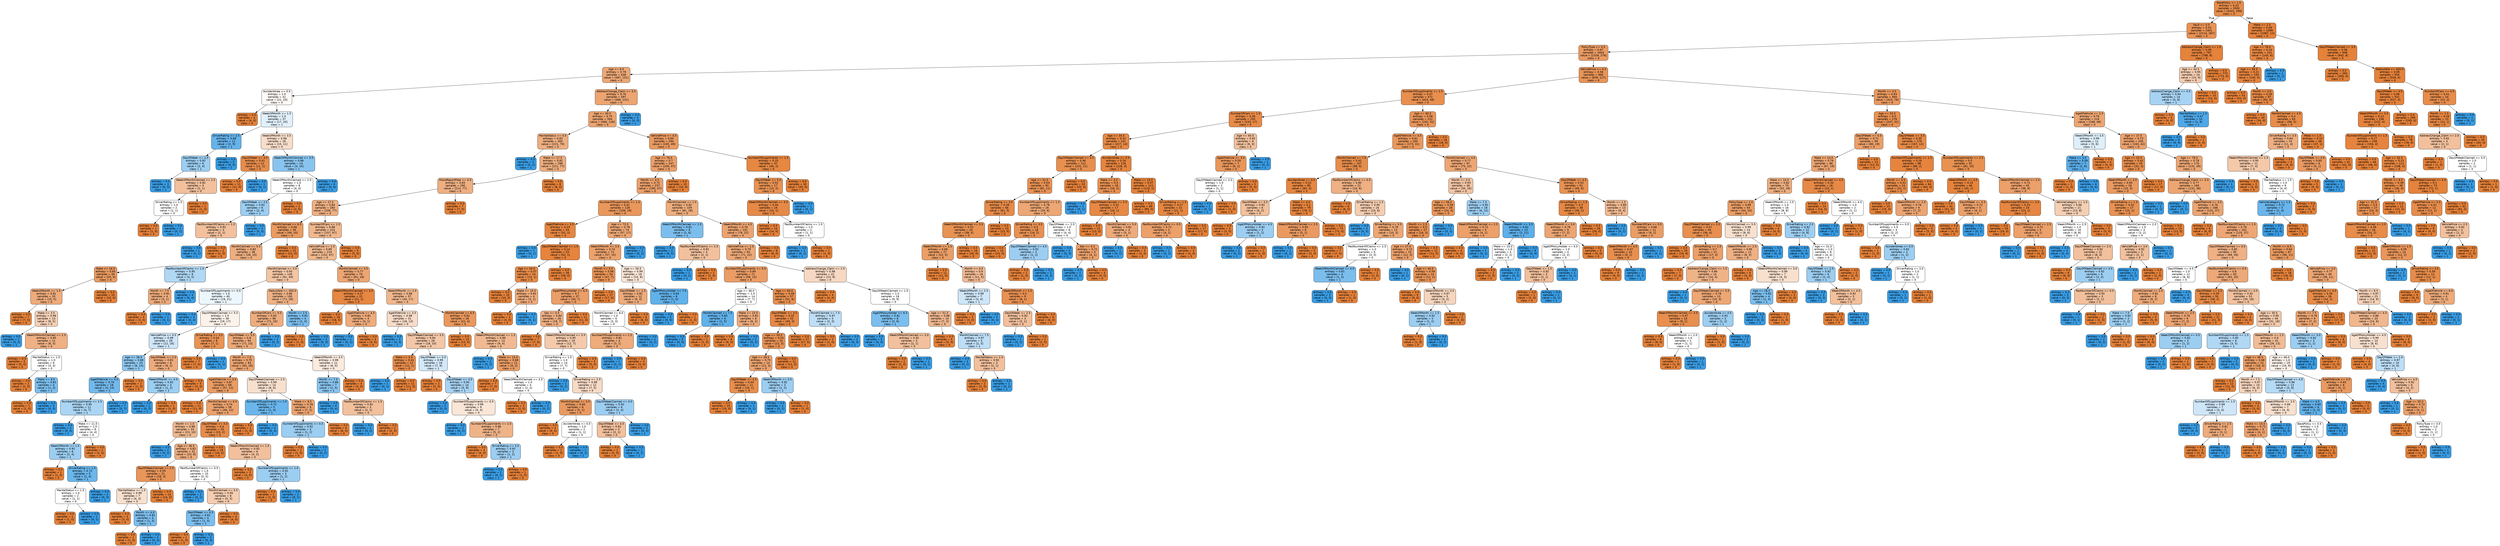 digraph Tree {
node [shape=box, style="filled, rounded", color="black", fontname=helvetica] ;
edge [fontname=helvetica] ;
0 [label="BasePolicy <= 1.5\nentropy = 0.42\nsamples = 3500\nvalue = [3201, 299]\nclass = 0", fillcolor="#e78d4b"] ;
1 [label="Fault <= 0.5\nentropy = 0.53\nsamples = 2401\nvalue = [2114, 287]\nclass = 0", fillcolor="#e99254"] ;
0 -> 1 [labeldistance=2.5, labelangle=45, headlabel="True"] ;
2 [label="PolicyType <= 0.5\nentropy = 0.67\nsamples = 1604\nvalue = [1326, 278]\nclass = 0", fillcolor="#ea9b63"] ;
1 -> 2 ;
3 [label="Age <= 9.0\nentropy = 0.79\nsamples = 638\nvalue = [487, 151]\nclass = 0", fillcolor="#eda876"] ;
2 -> 3 ;
4 [label="AccidentArea <= 0.5\nentropy = 1.0\nsamples = 41\nvalue = [21, 20]\nclass = 0", fillcolor="#fef9f6"] ;
3 -> 4 ;
5 [label="entropy = 0.0\nsamples = 4\nvalue = [4, 0]\nclass = 0", fillcolor="#e58139"] ;
4 -> 5 ;
6 [label="WeekOfMonth <= 1.5\nentropy = 1.0\nsamples = 37\nvalue = [17, 20]\nclass = 1", fillcolor="#e1f0fb"] ;
4 -> 6 ;
7 [label="DriverRating <= 2.5\nentropy = 0.68\nsamples = 11\nvalue = [2, 9]\nclass = 1", fillcolor="#65b3eb"] ;
6 -> 7 ;
8 [label="DayOfWeek <= 2.5\nentropy = 0.92\nsamples = 6\nvalue = [2, 4]\nclass = 1", fillcolor="#9ccef2"] ;
7 -> 8 ;
9 [label="entropy = 0.0\nsamples = 3\nvalue = [0, 3]\nclass = 1", fillcolor="#399de5"] ;
8 -> 9 ;
10 [label="WeekOfMonthClaimed <= 2.5\nentropy = 0.92\nsamples = 3\nvalue = [2, 1]\nclass = 0", fillcolor="#f2c09c"] ;
8 -> 10 ;
11 [label="DriverRating <= 1.5\nentropy = 1.0\nsamples = 2\nvalue = [1, 1]\nclass = 0", fillcolor="#ffffff"] ;
10 -> 11 ;
12 [label="entropy = 0.0\nsamples = 1\nvalue = [1, 0]\nclass = 0", fillcolor="#e58139"] ;
11 -> 12 ;
13 [label="entropy = 0.0\nsamples = 1\nvalue = [0, 1]\nclass = 1", fillcolor="#399de5"] ;
11 -> 13 ;
14 [label="entropy = 0.0\nsamples = 1\nvalue = [1, 0]\nclass = 0", fillcolor="#e58139"] ;
10 -> 14 ;
15 [label="entropy = 0.0\nsamples = 5\nvalue = [0, 5]\nclass = 1", fillcolor="#399de5"] ;
7 -> 15 ;
16 [label="WeekOfMonth <= 3.5\nentropy = 0.98\nsamples = 26\nvalue = [15, 11]\nclass = 0", fillcolor="#f8ddca"] ;
6 -> 16 ;
17 [label="DayOfWeek <= 4.0\nentropy = 0.41\nsamples = 12\nvalue = [11, 1]\nclass = 0", fillcolor="#e78c4b"] ;
16 -> 17 ;
18 [label="entropy = 0.0\nsamples = 11\nvalue = [11, 0]\nclass = 0", fillcolor="#e58139"] ;
17 -> 18 ;
19 [label="entropy = 0.0\nsamples = 1\nvalue = [0, 1]\nclass = 1", fillcolor="#399de5"] ;
17 -> 19 ;
20 [label="WeekOfMonthClaimed <= 3.5\nentropy = 0.86\nsamples = 14\nvalue = [4, 10]\nclass = 1", fillcolor="#88c4ef"] ;
16 -> 20 ;
21 [label="WeekOfMonthClaimed <= 2.5\nentropy = 1.0\nsamples = 8\nvalue = [4, 4]\nclass = 0", fillcolor="#ffffff"] ;
20 -> 21 ;
22 [label="DayOfWeek <= 3.5\nentropy = 0.92\nsamples = 6\nvalue = [2, 4]\nclass = 1", fillcolor="#9ccef2"] ;
21 -> 22 ;
23 [label="PastNumberOfClaims <= 1.5\nentropy = 0.92\nsamples = 3\nvalue = [2, 1]\nclass = 0", fillcolor="#f2c09c"] ;
22 -> 23 ;
24 [label="entropy = 0.0\nsamples = 1\nvalue = [0, 1]\nclass = 1", fillcolor="#399de5"] ;
23 -> 24 ;
25 [label="entropy = 0.0\nsamples = 2\nvalue = [2, 0]\nclass = 0", fillcolor="#e58139"] ;
23 -> 25 ;
26 [label="entropy = 0.0\nsamples = 3\nvalue = [0, 3]\nclass = 1", fillcolor="#399de5"] ;
22 -> 26 ;
27 [label="entropy = 0.0\nsamples = 2\nvalue = [2, 0]\nclass = 0", fillcolor="#e58139"] ;
21 -> 27 ;
28 [label="entropy = 0.0\nsamples = 6\nvalue = [0, 6]\nclass = 1", fillcolor="#399de5"] ;
20 -> 28 ;
29 [label="AddressChange_Claim <= 3.5\nentropy = 0.76\nsamples = 597\nvalue = [466, 131]\nclass = 0", fillcolor="#eca471"] ;
3 -> 29 ;
30 [label="Age <= 40.5\nentropy = 0.75\nsamples = 594\nvalue = [466, 128]\nclass = 0", fillcolor="#eca46f"] ;
29 -> 30 ;
31 [label="MaritalStatus <= 0.5\nentropy = 0.83\nsamples = 300\nvalue = [221, 79]\nclass = 0", fillcolor="#eeae80"] ;
30 -> 31 ;
32 [label="entropy = 0.0\nsamples = 2\nvalue = [0, 2]\nclass = 1", fillcolor="#399de5"] ;
31 -> 32 ;
33 [label="Make <= 17.5\nentropy = 0.82\nsamples = 298\nvalue = [221, 77]\nclass = 0", fillcolor="#eead7e"] ;
31 -> 33 ;
34 [label="PoliceReportFiled <= 0.5\nentropy = 0.83\nsamples = 290\nvalue = [213, 77]\nclass = 0", fillcolor="#eeaf81"] ;
33 -> 34 ;
35 [label="Age <= 27.5\nentropy = 0.84\nsamples = 283\nvalue = [206, 77]\nclass = 0", fillcolor="#efb083"] ;
34 -> 35 ;
36 [label="MonthClaimed <= 6.5\nentropy = 0.66\nsamples = 59\nvalue = [49, 10]\nclass = 0", fillcolor="#ea9b61"] ;
35 -> 36 ;
37 [label="MonthClaimed <= 5.5\nentropy = 0.83\nsamples = 38\nvalue = [28, 10]\nclass = 0", fillcolor="#eeae80"] ;
36 -> 37 ;
38 [label="Make <= 16.5\nentropy = 0.65\nsamples = 30\nvalue = [25, 5]\nclass = 0", fillcolor="#ea9a61"] ;
37 -> 38 ;
39 [label="WeekOfMonth <= 1.5\nentropy = 0.81\nsamples = 20\nvalue = [15, 5]\nclass = 0", fillcolor="#eeab7b"] ;
38 -> 39 ;
40 [label="entropy = 0.0\nsamples = 7\nvalue = [7, 0]\nclass = 0", fillcolor="#e58139"] ;
39 -> 40 ;
41 [label="Make <= 3.5\nentropy = 0.96\nsamples = 13\nvalue = [8, 5]\nclass = 0", fillcolor="#f5d0b5"] ;
39 -> 41 ;
42 [label="entropy = 0.0\nsamples = 2\nvalue = [0, 2]\nclass = 1", fillcolor="#399de5"] ;
41 -> 42 ;
43 [label="WeekOfMonthClaimed <= 2.5\nentropy = 0.85\nsamples = 11\nvalue = [8, 3]\nclass = 0", fillcolor="#efb083"] ;
41 -> 43 ;
44 [label="entropy = 0.0\nsamples = 5\nvalue = [5, 0]\nclass = 0", fillcolor="#e58139"] ;
43 -> 44 ;
45 [label="MaritalStatus <= 1.5\nentropy = 1.0\nsamples = 6\nvalue = [3, 3]\nclass = 0", fillcolor="#ffffff"] ;
43 -> 45 ;
46 [label="entropy = 0.0\nsamples = 2\nvalue = [2, 0]\nclass = 0", fillcolor="#e58139"] ;
45 -> 46 ;
47 [label="Make <= 9.5\nentropy = 0.81\nsamples = 4\nvalue = [1, 3]\nclass = 1", fillcolor="#7bbeee"] ;
45 -> 47 ;
48 [label="entropy = 0.0\nsamples = 1\nvalue = [1, 0]\nclass = 0", fillcolor="#e58139"] ;
47 -> 48 ;
49 [label="entropy = 0.0\nsamples = 3\nvalue = [0, 3]\nclass = 1", fillcolor="#399de5"] ;
47 -> 49 ;
50 [label="entropy = 0.0\nsamples = 10\nvalue = [10, 0]\nclass = 0", fillcolor="#e58139"] ;
38 -> 50 ;
51 [label="PastNumberOfClaims <= 1.5\nentropy = 0.95\nsamples = 8\nvalue = [3, 5]\nclass = 1", fillcolor="#b0d8f5"] ;
37 -> 51 ;
52 [label="Month <= 7.5\nentropy = 0.81\nsamples = 4\nvalue = [3, 1]\nclass = 0", fillcolor="#eeab7b"] ;
51 -> 52 ;
53 [label="entropy = 0.0\nsamples = 3\nvalue = [3, 0]\nclass = 0", fillcolor="#e58139"] ;
52 -> 53 ;
54 [label="entropy = 0.0\nsamples = 1\nvalue = [0, 1]\nclass = 1", fillcolor="#399de5"] ;
52 -> 54 ;
55 [label="entropy = 0.0\nsamples = 4\nvalue = [0, 4]\nclass = 1", fillcolor="#399de5"] ;
51 -> 55 ;
56 [label="entropy = 0.0\nsamples = 21\nvalue = [21, 0]\nclass = 0", fillcolor="#e58139"] ;
36 -> 56 ;
57 [label="NumberOfCars <= 1.5\nentropy = 0.88\nsamples = 224\nvalue = [157, 67]\nclass = 0", fillcolor="#f0b78d"] ;
35 -> 57 ;
58 [label="VehiclePrice <= 1.5\nentropy = 0.89\nsamples = 219\nvalue = [152, 67]\nclass = 0", fillcolor="#f0b990"] ;
57 -> 58 ;
59 [label="MonthClaimed <= 3.5\nentropy = 0.93\nsamples = 140\nvalue = [91, 49]\nclass = 0", fillcolor="#f3c5a4"] ;
58 -> 59 ;
60 [label="NumberOfSuppliments <= 0.5\nentropy = 1.0\nsamples = 40\nvalue = [19, 21]\nclass = 1", fillcolor="#ecf6fd"] ;
59 -> 60 ;
61 [label="entropy = 0.0\nsamples = 4\nvalue = [0, 4]\nclass = 1", fillcolor="#399de5"] ;
60 -> 61 ;
62 [label="DayOfWeekClaimed <= 5.5\nentropy = 1.0\nsamples = 36\nvalue = [19, 17]\nclass = 0", fillcolor="#fcf2ea"] ;
60 -> 62 ;
63 [label="VehiclePrice <= 0.5\nentropy = 0.99\nsamples = 28\nvalue = [12, 16]\nclass = 1", fillcolor="#cee6f8"] ;
62 -> 63 ;
64 [label="Age <= 36.0\nentropy = 0.88\nsamples = 20\nvalue = [6, 14]\nclass = 1", fillcolor="#8ec7f0"] ;
63 -> 64 ;
65 [label="AgeOfVehicle <= 4.5\nentropy = 0.76\nsamples = 18\nvalue = [4, 14]\nclass = 1", fillcolor="#72b9ec"] ;
64 -> 65 ;
66 [label="NumberOfSuppliments <= 2.5\nentropy = 0.95\nsamples = 11\nvalue = [4, 7]\nclass = 1", fillcolor="#aad5f4"] ;
65 -> 66 ;
67 [label="entropy = 0.0\nsamples = 3\nvalue = [0, 3]\nclass = 1", fillcolor="#399de5"] ;
66 -> 67 ;
68 [label="Make <= 11.0\nentropy = 1.0\nsamples = 8\nvalue = [4, 4]\nclass = 0", fillcolor="#ffffff"] ;
66 -> 68 ;
69 [label="WeekOfMonth <= 1.5\nentropy = 0.92\nsamples = 6\nvalue = [2, 4]\nclass = 1", fillcolor="#9ccef2"] ;
68 -> 69 ;
70 [label="entropy = 0.0\nsamples = 1\nvalue = [1, 0]\nclass = 0", fillcolor="#e58139"] ;
69 -> 70 ;
71 [label="DriverRating <= 1.5\nentropy = 0.72\nsamples = 5\nvalue = [1, 4]\nclass = 1", fillcolor="#6ab6ec"] ;
69 -> 71 ;
72 [label="MaritalStatus <= 1.5\nentropy = 1.0\nsamples = 2\nvalue = [1, 1]\nclass = 0", fillcolor="#ffffff"] ;
71 -> 72 ;
73 [label="entropy = 0.0\nsamples = 1\nvalue = [1, 0]\nclass = 0", fillcolor="#e58139"] ;
72 -> 73 ;
74 [label="entropy = 0.0\nsamples = 1\nvalue = [0, 1]\nclass = 1", fillcolor="#399de5"] ;
72 -> 74 ;
75 [label="entropy = 0.0\nsamples = 3\nvalue = [0, 3]\nclass = 1", fillcolor="#399de5"] ;
71 -> 75 ;
76 [label="entropy = 0.0\nsamples = 2\nvalue = [2, 0]\nclass = 0", fillcolor="#e58139"] ;
68 -> 76 ;
77 [label="entropy = 0.0\nsamples = 7\nvalue = [0, 7]\nclass = 1", fillcolor="#399de5"] ;
65 -> 77 ;
78 [label="entropy = 0.0\nsamples = 2\nvalue = [2, 0]\nclass = 0", fillcolor="#e58139"] ;
64 -> 78 ;
79 [label="DayOfWeek <= 2.0\nentropy = 0.81\nsamples = 8\nvalue = [6, 2]\nclass = 0", fillcolor="#eeab7b"] ;
63 -> 79 ;
80 [label="WeekOfMonth <= 4.5\nentropy = 0.92\nsamples = 3\nvalue = [1, 2]\nclass = 1", fillcolor="#9ccef2"] ;
79 -> 80 ;
81 [label="entropy = 0.0\nsamples = 2\nvalue = [0, 2]\nclass = 1", fillcolor="#399de5"] ;
80 -> 81 ;
82 [label="entropy = 0.0\nsamples = 1\nvalue = [1, 0]\nclass = 0", fillcolor="#e58139"] ;
80 -> 82 ;
83 [label="entropy = 0.0\nsamples = 5\nvalue = [5, 0]\nclass = 0", fillcolor="#e58139"] ;
79 -> 83 ;
84 [label="DriverRating <= 3.5\nentropy = 0.54\nsamples = 8\nvalue = [7, 1]\nclass = 0", fillcolor="#e99355"] ;
62 -> 84 ;
85 [label="entropy = 0.0\nsamples = 7\nvalue = [7, 0]\nclass = 0", fillcolor="#e58139"] ;
84 -> 85 ;
86 [label="entropy = 0.0\nsamples = 1\nvalue = [0, 1]\nclass = 1", fillcolor="#399de5"] ;
84 -> 86 ;
87 [label="Deductible <= 450.0\nentropy = 0.86\nsamples = 100\nvalue = [72, 28]\nclass = 0", fillcolor="#efb286"] ;
59 -> 87 ;
88 [label="NumberOfCars <= 0.5\nentropy = 0.83\nsamples = 96\nvalue = [71, 25]\nclass = 0", fillcolor="#eead7f"] ;
87 -> 88 ;
89 [label="DayOfWeek <= 5.5\nentropy = 0.8\nsamples = 94\nvalue = [71, 23]\nclass = 0", fillcolor="#edaa79"] ;
88 -> 89 ;
90 [label="Month <= 7.5\nentropy = 0.75\nsamples = 83\nvalue = [65, 18]\nclass = 0", fillcolor="#eca470"] ;
89 -> 90 ;
91 [label="AgeOfVehicle <= 3.5\nentropy = 0.67\nsamples = 69\nvalue = [57, 12]\nclass = 0", fillcolor="#ea9c63"] ;
90 -> 91 ;
92 [label="entropy = 0.0\nsamples = 11\nvalue = [11, 0]\nclass = 0", fillcolor="#e58139"] ;
91 -> 92 ;
93 [label="MonthClaimed <= 6.5\nentropy = 0.74\nsamples = 58\nvalue = [46, 12]\nclass = 0", fillcolor="#eca26d"] ;
91 -> 93 ;
94 [label="Month <= 1.0\nentropy = 0.88\nsamples = 33\nvalue = [23, 10]\nclass = 0", fillcolor="#f0b88f"] ;
93 -> 94 ;
95 [label="entropy = 0.0\nsamples = 2\nvalue = [0, 2]\nclass = 1", fillcolor="#399de5"] ;
94 -> 95 ;
96 [label="Age <= 36.5\nentropy = 0.82\nsamples = 31\nvalue = [23, 8]\nclass = 0", fillcolor="#eead7e"] ;
94 -> 96 ;
97 [label="DayOfWeekClaimed <= 2.5\nentropy = 0.59\nsamples = 21\nvalue = [18, 3]\nclass = 0", fillcolor="#e9965a"] ;
96 -> 97 ;
98 [label="MaritalStatus <= 1.5\nentropy = 0.99\nsamples = 7\nvalue = [4, 3]\nclass = 0", fillcolor="#f8e0ce"] ;
97 -> 98 ;
99 [label="entropy = 0.0\nsamples = 3\nvalue = [3, 0]\nclass = 0", fillcolor="#e58139"] ;
98 -> 99 ;
100 [label="Month <= 4.0\nentropy = 0.81\nsamples = 4\nvalue = [1, 3]\nclass = 1", fillcolor="#7bbeee"] ;
98 -> 100 ;
101 [label="entropy = 0.0\nsamples = 1\nvalue = [1, 0]\nclass = 0", fillcolor="#e58139"] ;
100 -> 101 ;
102 [label="entropy = 0.0\nsamples = 3\nvalue = [0, 3]\nclass = 1", fillcolor="#399de5"] ;
100 -> 102 ;
103 [label="entropy = 0.0\nsamples = 14\nvalue = [14, 0]\nclass = 0", fillcolor="#e58139"] ;
97 -> 103 ;
104 [label="PastNumberOfClaims <= 0.5\nentropy = 1.0\nsamples = 10\nvalue = [5, 5]\nclass = 0", fillcolor="#ffffff"] ;
96 -> 104 ;
105 [label="entropy = 0.0\nsamples = 2\nvalue = [0, 2]\nclass = 1", fillcolor="#399de5"] ;
104 -> 105 ;
106 [label="MonthClaimed <= 5.5\nentropy = 0.95\nsamples = 8\nvalue = [5, 3]\nclass = 0", fillcolor="#f5cdb0"] ;
104 -> 106 ;
107 [label="DayOfWeek <= 0.5\nentropy = 0.81\nsamples = 4\nvalue = [1, 3]\nclass = 1", fillcolor="#7bbeee"] ;
106 -> 107 ;
108 [label="entropy = 0.0\nsamples = 1\nvalue = [1, 0]\nclass = 0", fillcolor="#e58139"] ;
107 -> 108 ;
109 [label="entropy = 0.0\nsamples = 3\nvalue = [0, 3]\nclass = 1", fillcolor="#399de5"] ;
107 -> 109 ;
110 [label="entropy = 0.0\nsamples = 4\nvalue = [4, 0]\nclass = 0", fillcolor="#e58139"] ;
106 -> 110 ;
111 [label="DayOfWeek <= 4.0\nentropy = 0.4\nsamples = 25\nvalue = [23, 2]\nclass = 0", fillcolor="#e78c4a"] ;
93 -> 111 ;
112 [label="entropy = 0.0\nsamples = 19\nvalue = [19, 0]\nclass = 0", fillcolor="#e58139"] ;
111 -> 112 ;
113 [label="WeekOfMonthClaimed <= 1.5\nentropy = 0.92\nsamples = 6\nvalue = [4, 2]\nclass = 0", fillcolor="#f2c09c"] ;
111 -> 113 ;
114 [label="entropy = 0.0\nsamples = 3\nvalue = [3, 0]\nclass = 0", fillcolor="#e58139"] ;
113 -> 114 ;
115 [label="NumberOfSuppliments <= 1.0\nentropy = 0.92\nsamples = 3\nvalue = [1, 2]\nclass = 1", fillcolor="#9ccef2"] ;
113 -> 115 ;
116 [label="entropy = 0.0\nsamples = 1\nvalue = [1, 0]\nclass = 0", fillcolor="#e58139"] ;
115 -> 116 ;
117 [label="entropy = 0.0\nsamples = 2\nvalue = [0, 2]\nclass = 1", fillcolor="#399de5"] ;
115 -> 117 ;
118 [label="DayOfWeekClaimed <= 2.5\nentropy = 0.99\nsamples = 14\nvalue = [8, 6]\nclass = 0", fillcolor="#f8e0ce"] ;
90 -> 118 ;
119 [label="NumberOfSuppliments <= 1.5\nentropy = 0.72\nsamples = 5\nvalue = [1, 4]\nclass = 1", fillcolor="#6ab6ec"] ;
118 -> 119 ;
120 [label="entropy = 0.0\nsamples = 1\nvalue = [1, 0]\nclass = 0", fillcolor="#e58139"] ;
119 -> 120 ;
121 [label="entropy = 0.0\nsamples = 4\nvalue = [0, 4]\nclass = 1", fillcolor="#399de5"] ;
119 -> 121 ;
122 [label="Make <= 9.5\nentropy = 0.76\nsamples = 9\nvalue = [7, 2]\nclass = 0", fillcolor="#eca572"] ;
118 -> 122 ;
123 [label="NumberOfSuppliments <= 0.5\nentropy = 0.92\nsamples = 3\nvalue = [1, 2]\nclass = 1", fillcolor="#9ccef2"] ;
122 -> 123 ;
124 [label="entropy = 0.0\nsamples = 1\nvalue = [1, 0]\nclass = 0", fillcolor="#e58139"] ;
123 -> 124 ;
125 [label="entropy = 0.0\nsamples = 2\nvalue = [0, 2]\nclass = 1", fillcolor="#399de5"] ;
123 -> 125 ;
126 [label="entropy = 0.0\nsamples = 6\nvalue = [6, 0]\nclass = 0", fillcolor="#e58139"] ;
122 -> 126 ;
127 [label="WeekOfMonth <= 3.5\nentropy = 0.99\nsamples = 11\nvalue = [6, 5]\nclass = 0", fillcolor="#fbeade"] ;
89 -> 127 ;
128 [label="Month <= 7.5\nentropy = 0.86\nsamples = 7\nvalue = [2, 5]\nclass = 1", fillcolor="#88c4ef"] ;
127 -> 128 ;
129 [label="entropy = 0.0\nsamples = 4\nvalue = [0, 4]\nclass = 1", fillcolor="#399de5"] ;
128 -> 129 ;
130 [label="PastNumberOfClaims <= 1.5\nentropy = 0.92\nsamples = 3\nvalue = [2, 1]\nclass = 0", fillcolor="#f2c09c"] ;
128 -> 130 ;
131 [label="entropy = 0.0\nsamples = 1\nvalue = [0, 1]\nclass = 1", fillcolor="#399de5"] ;
130 -> 131 ;
132 [label="entropy = 0.0\nsamples = 2\nvalue = [2, 0]\nclass = 0", fillcolor="#e58139"] ;
130 -> 132 ;
133 [label="entropy = 0.0\nsamples = 4\nvalue = [4, 0]\nclass = 0", fillcolor="#e58139"] ;
127 -> 133 ;
134 [label="entropy = 0.0\nsamples = 2\nvalue = [0, 2]\nclass = 1", fillcolor="#399de5"] ;
88 -> 134 ;
135 [label="Month <= 2.5\nentropy = 0.81\nsamples = 4\nvalue = [1, 3]\nclass = 1", fillcolor="#7bbeee"] ;
87 -> 135 ;
136 [label="entropy = 0.0\nsamples = 1\nvalue = [1, 0]\nclass = 0", fillcolor="#e58139"] ;
135 -> 136 ;
137 [label="entropy = 0.0\nsamples = 3\nvalue = [0, 3]\nclass = 1", fillcolor="#399de5"] ;
135 -> 137 ;
138 [label="MonthClaimed <= 3.5\nentropy = 0.77\nsamples = 79\nvalue = [61, 18]\nclass = 0", fillcolor="#eda673"] ;
58 -> 138 ;
139 [label="WeekOfMonthClaimed <= 3.5\nentropy = 0.27\nsamples = 22\nvalue = [21, 1]\nclass = 0", fillcolor="#e68742"] ;
138 -> 139 ;
140 [label="entropy = 0.0\nsamples = 18\nvalue = [18, 0]\nclass = 0", fillcolor="#e58139"] ;
139 -> 140 ;
141 [label="AgeOfVehicle <= 4.5\nentropy = 0.81\nsamples = 4\nvalue = [3, 1]\nclass = 0", fillcolor="#eeab7b"] ;
139 -> 141 ;
142 [label="entropy = 0.0\nsamples = 1\nvalue = [0, 1]\nclass = 1", fillcolor="#399de5"] ;
141 -> 142 ;
143 [label="entropy = 0.0\nsamples = 3\nvalue = [3, 0]\nclass = 0", fillcolor="#e58139"] ;
141 -> 143 ;
144 [label="WeekOfMonth <= 2.5\nentropy = 0.88\nsamples = 57\nvalue = [40, 17]\nclass = 0", fillcolor="#f0b78d"] ;
138 -> 144 ;
145 [label="AgeOfVehicle <= 3.5\nentropy = 0.98\nsamples = 31\nvalue = [18, 13]\nclass = 0", fillcolor="#f8dcc8"] ;
144 -> 145 ;
146 [label="entropy = 0.0\nsamples = 3\nvalue = [0, 3]\nclass = 1", fillcolor="#399de5"] ;
145 -> 146 ;
147 [label="DayOfWeekClaimed <= 3.5\nentropy = 0.94\nsamples = 28\nvalue = [18, 10]\nclass = 0", fillcolor="#f3c7a7"] ;
145 -> 147 ;
148 [label="Make <= 5.5\nentropy = 0.41\nsamples = 12\nvalue = [11, 1]\nclass = 0", fillcolor="#e78c4b"] ;
147 -> 148 ;
149 [label="entropy = 0.0\nsamples = 1\nvalue = [0, 1]\nclass = 1", fillcolor="#399de5"] ;
148 -> 149 ;
150 [label="entropy = 0.0\nsamples = 11\nvalue = [11, 0]\nclass = 0", fillcolor="#e58139"] ;
148 -> 150 ;
151 [label="DayOfWeek <= 0.5\nentropy = 0.99\nsamples = 16\nvalue = [7, 9]\nclass = 1", fillcolor="#d3e9f9"] ;
147 -> 151 ;
152 [label="entropy = 0.0\nsamples = 2\nvalue = [2, 0]\nclass = 0", fillcolor="#e58139"] ;
151 -> 152 ;
153 [label="DayOfWeek <= 3.5\nentropy = 0.94\nsamples = 14\nvalue = [5, 9]\nclass = 1", fillcolor="#a7d3f3"] ;
151 -> 153 ;
154 [label="entropy = 0.0\nsamples = 5\nvalue = [0, 5]\nclass = 1", fillcolor="#399de5"] ;
153 -> 154 ;
155 [label="NumberOfSuppliments <= 0.5\nentropy = 0.99\nsamples = 9\nvalue = [5, 4]\nclass = 0", fillcolor="#fae6d7"] ;
153 -> 155 ;
156 [label="entropy = 0.0\nsamples = 2\nvalue = [0, 2]\nclass = 1", fillcolor="#399de5"] ;
155 -> 156 ;
157 [label="NumberOfSuppliments <= 2.0\nentropy = 0.86\nsamples = 7\nvalue = [5, 2]\nclass = 0", fillcolor="#efb388"] ;
155 -> 157 ;
158 [label="entropy = 0.0\nsamples = 4\nvalue = [4, 0]\nclass = 0", fillcolor="#e58139"] ;
157 -> 158 ;
159 [label="DriverRating <= 3.5\nentropy = 0.92\nsamples = 3\nvalue = [1, 2]\nclass = 1", fillcolor="#9ccef2"] ;
157 -> 159 ;
160 [label="entropy = 0.0\nsamples = 2\nvalue = [0, 2]\nclass = 1", fillcolor="#399de5"] ;
159 -> 160 ;
161 [label="entropy = 0.0\nsamples = 1\nvalue = [1, 0]\nclass = 0", fillcolor="#e58139"] ;
159 -> 161 ;
162 [label="MonthClaimed <= 6.5\nentropy = 0.62\nsamples = 26\nvalue = [22, 4]\nclass = 0", fillcolor="#ea985d"] ;
144 -> 162 ;
163 [label="entropy = 0.0\nsamples = 13\nvalue = [13, 0]\nclass = 0", fillcolor="#e58139"] ;
162 -> 163 ;
164 [label="WeekOfMonthClaimed <= 1.5\nentropy = 0.89\nsamples = 13\nvalue = [9, 4]\nclass = 0", fillcolor="#f1b991"] ;
162 -> 164 ;
165 [label="entropy = 0.0\nsamples = 2\nvalue = [0, 2]\nclass = 1", fillcolor="#399de5"] ;
164 -> 165 ;
166 [label="Make <= 15.0\nentropy = 0.68\nsamples = 11\nvalue = [9, 2]\nclass = 0", fillcolor="#eb9d65"] ;
164 -> 166 ;
167 [label="entropy = 0.0\nsamples = 7\nvalue = [7, 0]\nclass = 0", fillcolor="#e58139"] ;
166 -> 167 ;
168 [label="WeekOfMonthClaimed <= 3.5\nentropy = 1.0\nsamples = 4\nvalue = [2, 2]\nclass = 0", fillcolor="#ffffff"] ;
166 -> 168 ;
169 [label="entropy = 0.0\nsamples = 2\nvalue = [2, 0]\nclass = 0", fillcolor="#e58139"] ;
168 -> 169 ;
170 [label="entropy = 0.0\nsamples = 2\nvalue = [0, 2]\nclass = 1", fillcolor="#399de5"] ;
168 -> 170 ;
171 [label="entropy = 0.0\nsamples = 5\nvalue = [5, 0]\nclass = 0", fillcolor="#e58139"] ;
57 -> 171 ;
172 [label="entropy = 0.0\nsamples = 7\nvalue = [7, 0]\nclass = 0", fillcolor="#e58139"] ;
34 -> 172 ;
173 [label="entropy = 0.0\nsamples = 8\nvalue = [8, 0]\nclass = 0", fillcolor="#e58139"] ;
33 -> 173 ;
174 [label="VehiclePrice <= 4.5\nentropy = 0.65\nsamples = 294\nvalue = [245, 49]\nclass = 0", fillcolor="#ea9a61"] ;
30 -> 174 ;
175 [label="Age <= 76.5\nentropy = 0.7\nsamples = 247\nvalue = [200, 47]\nclass = 0", fillcolor="#eb9f68"] ;
174 -> 175 ;
176 [label="Month <= 4.5\nentropy = 0.72\nsamples = 237\nvalue = [190, 47]\nclass = 0", fillcolor="#eba06a"] ;
175 -> 176 ;
177 [label="NumberOfSuppliments <= 1.5\nentropy = 0.61\nsamples = 128\nvalue = [109, 19]\nclass = 0", fillcolor="#ea975c"] ;
176 -> 177 ;
178 [label="AgeOfVehicle <= 3.5\nentropy = 0.23\nsamples = 54\nvalue = [52, 2]\nclass = 0", fillcolor="#e68641"] ;
177 -> 178 ;
179 [label="entropy = 0.0\nsamples = 1\nvalue = [0, 1]\nclass = 1", fillcolor="#399de5"] ;
178 -> 179 ;
180 [label="DayOfWeekClaimed <= 1.5\nentropy = 0.14\nsamples = 53\nvalue = [52, 1]\nclass = 0", fillcolor="#e6833d"] ;
178 -> 180 ;
181 [label="Age <= 54.0\nentropy = 0.37\nsamples = 14\nvalue = [13, 1]\nclass = 0", fillcolor="#e78b48"] ;
180 -> 181 ;
182 [label="entropy = 0.0\nsamples = 10\nvalue = [10, 0]\nclass = 0", fillcolor="#e58139"] ;
181 -> 182 ;
183 [label="Make <= 15.0\nentropy = 0.81\nsamples = 4\nvalue = [3, 1]\nclass = 0", fillcolor="#eeab7b"] ;
181 -> 183 ;
184 [label="entropy = 0.0\nsamples = 3\nvalue = [3, 0]\nclass = 0", fillcolor="#e58139"] ;
183 -> 184 ;
185 [label="entropy = 0.0\nsamples = 1\nvalue = [0, 1]\nclass = 1", fillcolor="#399de5"] ;
183 -> 185 ;
186 [label="entropy = 0.0\nsamples = 39\nvalue = [39, 0]\nclass = 0", fillcolor="#e58139"] ;
180 -> 186 ;
187 [label="Age <= 73.5\nentropy = 0.78\nsamples = 74\nvalue = [57, 17]\nclass = 0", fillcolor="#eda774"] ;
177 -> 187 ;
188 [label="WeekOfMonth <= 3.5\nentropy = 0.74\nsamples = 72\nvalue = [57, 15]\nclass = 0", fillcolor="#eca26d"] ;
187 -> 188 ;
189 [label="Month <= 3.5\nentropy = 0.56\nsamples = 54\nvalue = [47, 7]\nclass = 0", fillcolor="#e99456"] ;
188 -> 189 ;
190 [label="AgeOfPolicyHolder <= 6.5\nentropy = 0.7\nsamples = 37\nvalue = [30, 7]\nclass = 0", fillcolor="#eb9e67"] ;
189 -> 190 ;
191 [label="Sex <= 0.5\nentropy = 0.84\nsamples = 26\nvalue = [19, 7]\nclass = 0", fillcolor="#efaf82"] ;
190 -> 191 ;
192 [label="entropy = 0.0\nsamples = 7\nvalue = [7, 0]\nclass = 0", fillcolor="#e58139"] ;
191 -> 192 ;
193 [label="WeekOfMonthClaimed <= 3.5\nentropy = 0.95\nsamples = 19\nvalue = [12, 7]\nclass = 0", fillcolor="#f4caac"] ;
191 -> 193 ;
194 [label="DriverRating <= 1.5\nentropy = 1.0\nsamples = 14\nvalue = [7, 7]\nclass = 0", fillcolor="#ffffff"] ;
193 -> 194 ;
195 [label="entropy = 0.0\nsamples = 2\nvalue = [0, 2]\nclass = 1", fillcolor="#399de5"] ;
194 -> 195 ;
196 [label="DriverRating <= 2.5\nentropy = 0.98\nsamples = 12\nvalue = [7, 5]\nclass = 0", fillcolor="#f8dbc6"] ;
194 -> 196 ;
197 [label="MonthClaimed <= 3.5\nentropy = 0.65\nsamples = 6\nvalue = [5, 1]\nclass = 0", fillcolor="#ea9a61"] ;
196 -> 197 ;
198 [label="entropy = 0.0\nsamples = 4\nvalue = [4, 0]\nclass = 0", fillcolor="#e58139"] ;
197 -> 198 ;
199 [label="AccidentArea <= 0.5\nentropy = 1.0\nsamples = 2\nvalue = [1, 1]\nclass = 0", fillcolor="#ffffff"] ;
197 -> 199 ;
200 [label="entropy = 0.0\nsamples = 1\nvalue = [1, 0]\nclass = 0", fillcolor="#e58139"] ;
199 -> 200 ;
201 [label="entropy = 0.0\nsamples = 1\nvalue = [0, 1]\nclass = 1", fillcolor="#399de5"] ;
199 -> 201 ;
202 [label="DayOfWeekClaimed <= 0.5\nentropy = 0.92\nsamples = 6\nvalue = [2, 4]\nclass = 1", fillcolor="#9ccef2"] ;
196 -> 202 ;
203 [label="DayOfWeek <= 4.5\nentropy = 0.92\nsamples = 3\nvalue = [2, 1]\nclass = 0", fillcolor="#f2c09c"] ;
202 -> 203 ;
204 [label="entropy = 0.0\nsamples = 2\nvalue = [2, 0]\nclass = 0", fillcolor="#e58139"] ;
203 -> 204 ;
205 [label="entropy = 0.0\nsamples = 1\nvalue = [0, 1]\nclass = 1", fillcolor="#399de5"] ;
203 -> 205 ;
206 [label="entropy = 0.0\nsamples = 3\nvalue = [0, 3]\nclass = 1", fillcolor="#399de5"] ;
202 -> 206 ;
207 [label="entropy = 0.0\nsamples = 5\nvalue = [5, 0]\nclass = 0", fillcolor="#e58139"] ;
193 -> 207 ;
208 [label="entropy = 0.0\nsamples = 11\nvalue = [11, 0]\nclass = 0", fillcolor="#e58139"] ;
190 -> 208 ;
209 [label="entropy = 0.0\nsamples = 17\nvalue = [17, 0]\nclass = 0", fillcolor="#e58139"] ;
189 -> 209 ;
210 [label="Age <= 56.5\nentropy = 0.99\nsamples = 18\nvalue = [10, 8]\nclass = 0", fillcolor="#fae6d7"] ;
188 -> 210 ;
211 [label="DayOfWeek <= 1.5\nentropy = 0.81\nsamples = 12\nvalue = [9, 3]\nclass = 0", fillcolor="#eeab7b"] ;
210 -> 211 ;
212 [label="MonthClaimed <= 6.0\nentropy = 1.0\nsamples = 6\nvalue = [3, 3]\nclass = 0", fillcolor="#ffffff"] ;
211 -> 212 ;
213 [label="NumberOfSuppliments <= 2.5\nentropy = 0.81\nsamples = 4\nvalue = [3, 1]\nclass = 0", fillcolor="#eeab7b"] ;
212 -> 213 ;
214 [label="entropy = 0.0\nsamples = 1\nvalue = [0, 1]\nclass = 1", fillcolor="#399de5"] ;
213 -> 214 ;
215 [label="entropy = 0.0\nsamples = 3\nvalue = [3, 0]\nclass = 0", fillcolor="#e58139"] ;
213 -> 215 ;
216 [label="entropy = 0.0\nsamples = 2\nvalue = [0, 2]\nclass = 1", fillcolor="#399de5"] ;
212 -> 216 ;
217 [label="entropy = 0.0\nsamples = 6\nvalue = [6, 0]\nclass = 0", fillcolor="#e58139"] ;
211 -> 217 ;
218 [label="AgeOfPolicyHolder <= 7.5\nentropy = 0.65\nsamples = 6\nvalue = [1, 5]\nclass = 1", fillcolor="#61b1ea"] ;
210 -> 218 ;
219 [label="entropy = 0.0\nsamples = 5\nvalue = [0, 5]\nclass = 1", fillcolor="#399de5"] ;
218 -> 219 ;
220 [label="entropy = 0.0\nsamples = 1\nvalue = [1, 0]\nclass = 0", fillcolor="#e58139"] ;
218 -> 220 ;
221 [label="entropy = 0.0\nsamples = 2\nvalue = [0, 2]\nclass = 1", fillcolor="#399de5"] ;
187 -> 221 ;
222 [label="MonthClaimed <= 1.5\nentropy = 0.82\nsamples = 109\nvalue = [81, 28]\nclass = 0", fillcolor="#eead7d"] ;
176 -> 222 ;
223 [label="WeekOfMonthClaimed <= 1.5\nentropy = 0.81\nsamples = 8\nvalue = [2, 6]\nclass = 1", fillcolor="#7bbeee"] ;
222 -> 223 ;
224 [label="entropy = 0.0\nsamples = 5\nvalue = [0, 5]\nclass = 1", fillcolor="#399de5"] ;
223 -> 224 ;
225 [label="PastNumberOfClaims <= 2.5\nentropy = 0.92\nsamples = 3\nvalue = [2, 1]\nclass = 0", fillcolor="#f2c09c"] ;
223 -> 225 ;
226 [label="entropy = 0.0\nsamples = 1\nvalue = [0, 1]\nclass = 1", fillcolor="#399de5"] ;
225 -> 226 ;
227 [label="entropy = 0.0\nsamples = 2\nvalue = [2, 0]\nclass = 0", fillcolor="#e58139"] ;
225 -> 227 ;
228 [label="WeekOfMonth <= 4.5\nentropy = 0.76\nsamples = 101\nvalue = [79, 22]\nclass = 0", fillcolor="#eca470"] ;
222 -> 228 ;
229 [label="VehiclePrice <= 1.5\nentropy = 0.79\nsamples = 93\nvalue = [71, 22]\nclass = 0", fillcolor="#eda876"] ;
228 -> 229 ;
230 [label="NumberOfSuppliments <= 0.5\nentropy = 0.69\nsamples = 71\nvalue = [58, 13]\nclass = 0", fillcolor="#eb9d65"] ;
229 -> 230 ;
231 [label="Age <= 46.0\nentropy = 1.0\nsamples = 14\nvalue = [7, 7]\nclass = 0", fillcolor="#ffffff"] ;
230 -> 231 ;
232 [label="MonthClaimed <= 7.5\nentropy = 0.65\nsamples = 6\nvalue = [1, 5]\nclass = 1", fillcolor="#61b1ea"] ;
231 -> 232 ;
233 [label="entropy = 0.0\nsamples = 5\nvalue = [0, 5]\nclass = 1", fillcolor="#399de5"] ;
232 -> 233 ;
234 [label="entropy = 0.0\nsamples = 1\nvalue = [1, 0]\nclass = 0", fillcolor="#e58139"] ;
232 -> 234 ;
235 [label="Make <= 15.0\nentropy = 0.81\nsamples = 8\nvalue = [6, 2]\nclass = 0", fillcolor="#eeab7b"] ;
231 -> 235 ;
236 [label="entropy = 0.0\nsamples = 6\nvalue = [6, 0]\nclass = 0", fillcolor="#e58139"] ;
235 -> 236 ;
237 [label="entropy = 0.0\nsamples = 2\nvalue = [0, 2]\nclass = 1", fillcolor="#399de5"] ;
235 -> 237 ;
238 [label="Age <= 64.0\nentropy = 0.49\nsamples = 57\nvalue = [51, 6]\nclass = 0", fillcolor="#e89050"] ;
230 -> 238 ;
239 [label="DayOfWeek <= 3.5\nentropy = 0.32\nsamples = 52\nvalue = [49, 3]\nclass = 0", fillcolor="#e78945"] ;
238 -> 239 ;
240 [label="Age <= 50.5\nentropy = 0.53\nsamples = 25\nvalue = [22, 3]\nclass = 0", fillcolor="#e99254"] ;
239 -> 240 ;
241 [label="Age <= 49.5\nentropy = 0.75\nsamples = 14\nvalue = [11, 3]\nclass = 0", fillcolor="#eca36f"] ;
240 -> 241 ;
242 [label="DayOfWeek <= 2.5\nentropy = 0.44\nsamples = 11\nvalue = [10, 1]\nclass = 0", fillcolor="#e88e4d"] ;
241 -> 242 ;
243 [label="entropy = 0.0\nsamples = 10\nvalue = [10, 0]\nclass = 0", fillcolor="#e58139"] ;
242 -> 243 ;
244 [label="entropy = 0.0\nsamples = 1\nvalue = [0, 1]\nclass = 1", fillcolor="#399de5"] ;
242 -> 244 ;
245 [label="WeekOfMonth <= 3.5\nentropy = 0.92\nsamples = 3\nvalue = [1, 2]\nclass = 1", fillcolor="#9ccef2"] ;
241 -> 245 ;
246 [label="entropy = 0.0\nsamples = 2\nvalue = [0, 2]\nclass = 1", fillcolor="#399de5"] ;
245 -> 246 ;
247 [label="entropy = 0.0\nsamples = 1\nvalue = [1, 0]\nclass = 0", fillcolor="#e58139"] ;
245 -> 247 ;
248 [label="entropy = 0.0\nsamples = 11\nvalue = [11, 0]\nclass = 0", fillcolor="#e58139"] ;
240 -> 248 ;
249 [label="entropy = 0.0\nsamples = 27\nvalue = [27, 0]\nclass = 0", fillcolor="#e58139"] ;
239 -> 249 ;
250 [label="MonthClaimed <= 7.5\nentropy = 0.97\nsamples = 5\nvalue = [2, 3]\nclass = 1", fillcolor="#bddef6"] ;
238 -> 250 ;
251 [label="entropy = 0.0\nsamples = 2\nvalue = [2, 0]\nclass = 0", fillcolor="#e58139"] ;
250 -> 251 ;
252 [label="entropy = 0.0\nsamples = 3\nvalue = [0, 3]\nclass = 1", fillcolor="#399de5"] ;
250 -> 252 ;
253 [label="AddressChange_Claim <= 2.5\nentropy = 0.98\nsamples = 22\nvalue = [13, 9]\nclass = 0", fillcolor="#f7d8c2"] ;
229 -> 253 ;
254 [label="entropy = 0.0\nsamples = 4\nvalue = [4, 0]\nclass = 0", fillcolor="#e58139"] ;
253 -> 254 ;
255 [label="DayOfWeekClaimed <= 1.5\nentropy = 1.0\nsamples = 18\nvalue = [9, 9]\nclass = 0", fillcolor="#ffffff"] ;
253 -> 255 ;
256 [label="AgeOfPolicyHolder <= 6.5\nentropy = 0.81\nsamples = 8\nvalue = [2, 6]\nclass = 1", fillcolor="#7bbeee"] ;
255 -> 256 ;
257 [label="entropy = 0.0\nsamples = 5\nvalue = [0, 5]\nclass = 1", fillcolor="#399de5"] ;
256 -> 257 ;
258 [label="WeekOfMonthClaimed <= 3.0\nentropy = 0.92\nsamples = 3\nvalue = [2, 1]\nclass = 0", fillcolor="#f2c09c"] ;
256 -> 258 ;
259 [label="entropy = 0.0\nsamples = 2\nvalue = [2, 0]\nclass = 0", fillcolor="#e58139"] ;
258 -> 259 ;
260 [label="entropy = 0.0\nsamples = 1\nvalue = [0, 1]\nclass = 1", fillcolor="#399de5"] ;
258 -> 260 ;
261 [label="Age <= 51.5\nentropy = 0.88\nsamples = 10\nvalue = [7, 3]\nclass = 0", fillcolor="#f0b78e"] ;
255 -> 261 ;
262 [label="entropy = 0.0\nsamples = 5\nvalue = [5, 0]\nclass = 0", fillcolor="#e58139"] ;
261 -> 262 ;
263 [label="MonthClaimed <= 7.5\nentropy = 0.97\nsamples = 5\nvalue = [2, 3]\nclass = 1", fillcolor="#bddef6"] ;
261 -> 263 ;
264 [label="entropy = 0.0\nsamples = 2\nvalue = [0, 2]\nclass = 1", fillcolor="#399de5"] ;
263 -> 264 ;
265 [label="MaritalStatus <= 1.5\nentropy = 0.92\nsamples = 3\nvalue = [2, 1]\nclass = 0", fillcolor="#f2c09c"] ;
263 -> 265 ;
266 [label="entropy = 0.0\nsamples = 2\nvalue = [2, 0]\nclass = 0", fillcolor="#e58139"] ;
265 -> 266 ;
267 [label="entropy = 0.0\nsamples = 1\nvalue = [0, 1]\nclass = 1", fillcolor="#399de5"] ;
265 -> 267 ;
268 [label="entropy = 0.0\nsamples = 8\nvalue = [8, 0]\nclass = 0", fillcolor="#e58139"] ;
228 -> 268 ;
269 [label="entropy = 0.0\nsamples = 10\nvalue = [10, 0]\nclass = 0", fillcolor="#e58139"] ;
175 -> 269 ;
270 [label="NumberOfSuppliments <= 1.5\nentropy = 0.25\nsamples = 47\nvalue = [45, 2]\nclass = 0", fillcolor="#e68742"] ;
174 -> 270 ;
271 [label="DayOfWeek <= 5.5\nentropy = 0.52\nsamples = 17\nvalue = [15, 2]\nclass = 0", fillcolor="#e89253"] ;
270 -> 271 ;
272 [label="WeekOfMonthClaimed <= 4.5\nentropy = 0.34\nsamples = 16\nvalue = [15, 1]\nclass = 0", fillcolor="#e78946"] ;
271 -> 272 ;
273 [label="entropy = 0.0\nsamples = 14\nvalue = [14, 0]\nclass = 0", fillcolor="#e58139"] ;
272 -> 273 ;
274 [label="PastNumberOfClaims <= 1.0\nentropy = 1.0\nsamples = 2\nvalue = [1, 1]\nclass = 0", fillcolor="#ffffff"] ;
272 -> 274 ;
275 [label="entropy = 0.0\nsamples = 1\nvalue = [0, 1]\nclass = 1", fillcolor="#399de5"] ;
274 -> 275 ;
276 [label="entropy = 0.0\nsamples = 1\nvalue = [1, 0]\nclass = 0", fillcolor="#e58139"] ;
274 -> 276 ;
277 [label="entropy = 0.0\nsamples = 1\nvalue = [0, 1]\nclass = 1", fillcolor="#399de5"] ;
271 -> 277 ;
278 [label="entropy = 0.0\nsamples = 30\nvalue = [30, 0]\nclass = 0", fillcolor="#e58139"] ;
270 -> 278 ;
279 [label="entropy = 0.0\nsamples = 3\nvalue = [0, 3]\nclass = 1", fillcolor="#399de5"] ;
29 -> 279 ;
280 [label="VehiclePrice <= 0.5\nentropy = 0.56\nsamples = 966\nvalue = [839, 127]\nclass = 0", fillcolor="#e99457"] ;
2 -> 280 ;
281 [label="NumberOfSuppliments <= 2.5\nentropy = 0.47\nsamples = 472\nvalue = [424, 48]\nclass = 0", fillcolor="#e88f4f"] ;
280 -> 281 ;
282 [label="NumberOfCars <= 1.5\nentropy = 0.36\nsamples = 250\nvalue = [233, 17]\nclass = 0", fillcolor="#e78a47"] ;
281 -> 282 ;
283 [label="Age <= 34.5\nentropy = 0.32\nsamples = 241\nvalue = [227, 14]\nclass = 0", fillcolor="#e78945"] ;
282 -> 283 ;
284 [label="DayOfWeekClaimed <= 5.5\nentropy = 0.46\nsamples = 112\nvalue = [101, 11]\nclass = 0", fillcolor="#e88f4f"] ;
283 -> 284 ;
285 [label="Age <= 31.5\nentropy = 0.53\nsamples = 92\nvalue = [81, 11]\nclass = 0", fillcolor="#e99254"] ;
284 -> 285 ;
286 [label="DriverRating <= 3.5\nentropy = 0.39\nsamples = 66\nvalue = [61, 5]\nclass = 0", fillcolor="#e78b49"] ;
285 -> 286 ;
287 [label="WeekOfMonthClaimed <= 3.5\nentropy = 0.52\nsamples = 43\nvalue = [38, 5]\nclass = 0", fillcolor="#e89253"] ;
286 -> 287 ;
288 [label="WeekOfMonth <= 1.5\nentropy = 0.69\nsamples = 27\nvalue = [22, 5]\nclass = 0", fillcolor="#eb9e66"] ;
287 -> 288 ;
289 [label="entropy = 0.0\nsamples = 11\nvalue = [11, 0]\nclass = 0", fillcolor="#e58139"] ;
288 -> 289 ;
290 [label="Month <= 6.5\nentropy = 0.9\nsamples = 16\nvalue = [11, 5]\nclass = 0", fillcolor="#f1ba93"] ;
288 -> 290 ;
291 [label="WeekOfMonth <= 2.5\nentropy = 0.99\nsamples = 7\nvalue = [3, 4]\nclass = 1", fillcolor="#cee6f8"] ;
290 -> 291 ;
292 [label="entropy = 0.0\nsamples = 3\nvalue = [3, 0]\nclass = 0", fillcolor="#e58139"] ;
291 -> 292 ;
293 [label="entropy = 0.0\nsamples = 4\nvalue = [0, 4]\nclass = 1", fillcolor="#399de5"] ;
291 -> 293 ;
294 [label="WeekOfMonth <= 2.5\nentropy = 0.5\nsamples = 9\nvalue = [8, 1]\nclass = 0", fillcolor="#e89152"] ;
290 -> 294 ;
295 [label="DayOfWeek <= 2.5\nentropy = 0.92\nsamples = 3\nvalue = [2, 1]\nclass = 0", fillcolor="#f2c09c"] ;
294 -> 295 ;
296 [label="entropy = 0.0\nsamples = 1\nvalue = [0, 1]\nclass = 1", fillcolor="#399de5"] ;
295 -> 296 ;
297 [label="entropy = 0.0\nsamples = 2\nvalue = [2, 0]\nclass = 0", fillcolor="#e58139"] ;
295 -> 297 ;
298 [label="entropy = 0.0\nsamples = 6\nvalue = [6, 0]\nclass = 0", fillcolor="#e58139"] ;
294 -> 298 ;
299 [label="entropy = 0.0\nsamples = 16\nvalue = [16, 0]\nclass = 0", fillcolor="#e58139"] ;
287 -> 299 ;
300 [label="entropy = 0.0\nsamples = 23\nvalue = [23, 0]\nclass = 0", fillcolor="#e58139"] ;
286 -> 300 ;
301 [label="NumberOfSuppliments <= 1.5\nentropy = 0.78\nsamples = 26\nvalue = [20, 6]\nclass = 0", fillcolor="#eda774"] ;
285 -> 301 ;
302 [label="DriverRating <= 3.5\nentropy = 0.5\nsamples = 18\nvalue = [16, 2]\nclass = 0", fillcolor="#e89152"] ;
301 -> 302 ;
303 [label="entropy = 0.0\nsamples = 15\nvalue = [15, 0]\nclass = 0", fillcolor="#e58139"] ;
302 -> 303 ;
304 [label="DayOfWeekClaimed <= 4.5\nentropy = 0.92\nsamples = 3\nvalue = [1, 2]\nclass = 1", fillcolor="#9ccef2"] ;
302 -> 304 ;
305 [label="entropy = 0.0\nsamples = 1\nvalue = [1, 0]\nclass = 0", fillcolor="#e58139"] ;
304 -> 305 ;
306 [label="entropy = 0.0\nsamples = 2\nvalue = [0, 2]\nclass = 1", fillcolor="#399de5"] ;
304 -> 306 ;
307 [label="DayOfWeek <= 2.5\nentropy = 1.0\nsamples = 8\nvalue = [4, 4]\nclass = 0", fillcolor="#ffffff"] ;
301 -> 307 ;
308 [label="entropy = 0.0\nsamples = 3\nvalue = [0, 3]\nclass = 1", fillcolor="#399de5"] ;
307 -> 308 ;
309 [label="Sex <= 0.5\nentropy = 0.72\nsamples = 5\nvalue = [4, 1]\nclass = 0", fillcolor="#eca06a"] ;
307 -> 309 ;
310 [label="entropy = 0.0\nsamples = 1\nvalue = [0, 1]\nclass = 1", fillcolor="#399de5"] ;
309 -> 310 ;
311 [label="entropy = 0.0\nsamples = 4\nvalue = [4, 0]\nclass = 0", fillcolor="#e58139"] ;
309 -> 311 ;
312 [label="entropy = 0.0\nsamples = 20\nvalue = [20, 0]\nclass = 0", fillcolor="#e58139"] ;
284 -> 312 ;
313 [label="AccidentArea <= 0.5\nentropy = 0.16\nsamples = 129\nvalue = [126, 3]\nclass = 0", fillcolor="#e6843e"] ;
283 -> 313 ;
314 [label="Make <= 3.0\nentropy = 0.5\nsamples = 18\nvalue = [16, 2]\nclass = 0", fillcolor="#e89152"] ;
313 -> 314 ;
315 [label="entropy = 0.0\nsamples = 1\nvalue = [0, 1]\nclass = 1", fillcolor="#399de5"] ;
314 -> 315 ;
316 [label="DayOfWeekClaimed <= 5.5\nentropy = 0.32\nsamples = 17\nvalue = [16, 1]\nclass = 0", fillcolor="#e78945"] ;
314 -> 316 ;
317 [label="entropy = 0.0\nsamples = 13\nvalue = [13, 0]\nclass = 0", fillcolor="#e58139"] ;
316 -> 317 ;
318 [label="MonthClaimed <= 5.0\nentropy = 0.81\nsamples = 4\nvalue = [3, 1]\nclass = 0", fillcolor="#eeab7b"] ;
316 -> 318 ;
319 [label="entropy = 0.0\nsamples = 1\nvalue = [0, 1]\nclass = 1", fillcolor="#399de5"] ;
318 -> 319 ;
320 [label="entropy = 0.0\nsamples = 3\nvalue = [3, 0]\nclass = 0", fillcolor="#e58139"] ;
318 -> 320 ;
321 [label="Make <= 15.0\nentropy = 0.07\nsamples = 111\nvalue = [110, 1]\nclass = 0", fillcolor="#e5823b"] ;
313 -> 321 ;
322 [label="entropy = 0.0\nsamples = 89\nvalue = [89, 0]\nclass = 0", fillcolor="#e58139"] ;
321 -> 322 ;
323 [label="DriverRating <= 1.5\nentropy = 0.27\nsamples = 22\nvalue = [21, 1]\nclass = 0", fillcolor="#e68742"] ;
321 -> 323 ;
324 [label="PastNumberOfClaims <= 0.5\nentropy = 0.72\nsamples = 5\nvalue = [4, 1]\nclass = 0", fillcolor="#eca06a"] ;
323 -> 324 ;
325 [label="entropy = 0.0\nsamples = 1\nvalue = [0, 1]\nclass = 1", fillcolor="#399de5"] ;
324 -> 325 ;
326 [label="entropy = 0.0\nsamples = 4\nvalue = [4, 0]\nclass = 0", fillcolor="#e58139"] ;
324 -> 326 ;
327 [label="entropy = 0.0\nsamples = 17\nvalue = [17, 0]\nclass = 0", fillcolor="#e58139"] ;
323 -> 327 ;
328 [label="Age <= 64.5\nentropy = 0.92\nsamples = 9\nvalue = [6, 3]\nclass = 0", fillcolor="#f2c09c"] ;
282 -> 328 ;
329 [label="AgeOfVehicle <= 3.5\nentropy = 0.59\nsamples = 7\nvalue = [6, 1]\nclass = 0", fillcolor="#e9965a"] ;
328 -> 329 ;
330 [label="DayOfWeekClaimed <= 2.0\nentropy = 1.0\nsamples = 2\nvalue = [1, 1]\nclass = 0", fillcolor="#ffffff"] ;
329 -> 330 ;
331 [label="entropy = 0.0\nsamples = 1\nvalue = [0, 1]\nclass = 1", fillcolor="#399de5"] ;
330 -> 331 ;
332 [label="entropy = 0.0\nsamples = 1\nvalue = [1, 0]\nclass = 0", fillcolor="#e58139"] ;
330 -> 332 ;
333 [label="entropy = 0.0\nsamples = 5\nvalue = [5, 0]\nclass = 0", fillcolor="#e58139"] ;
329 -> 333 ;
334 [label="entropy = 0.0\nsamples = 2\nvalue = [0, 2]\nclass = 1", fillcolor="#399de5"] ;
328 -> 334 ;
335 [label="Age <= 60.5\nentropy = 0.58\nsamples = 222\nvalue = [191, 31]\nclass = 0", fillcolor="#e99559"] ;
281 -> 335 ;
336 [label="AgeOfVehicle <= 4.5\nentropy = 0.61\nsamples = 204\nvalue = [173, 31]\nclass = 0", fillcolor="#ea985c"] ;
335 -> 336 ;
337 [label="MonthClaimed <= 7.5\nentropy = 0.42\nsamples = 107\nvalue = [98, 9]\nclass = 0", fillcolor="#e78d4b"] ;
336 -> 337 ;
338 [label="AccidentArea <= 0.5\nentropy = 0.22\nsamples = 85\nvalue = [82, 3]\nclass = 0", fillcolor="#e68640"] ;
337 -> 338 ;
339 [label="DayOfWeek <= 3.5\nentropy = 0.92\nsamples = 6\nvalue = [4, 2]\nclass = 0", fillcolor="#f2c09c"] ;
338 -> 339 ;
340 [label="entropy = 0.0\nsamples = 3\nvalue = [3, 0]\nclass = 0", fillcolor="#e58139"] ;
339 -> 340 ;
341 [label="AgeOfPolicyHolder <= 4.5\nentropy = 0.92\nsamples = 3\nvalue = [1, 2]\nclass = 1", fillcolor="#9ccef2"] ;
339 -> 341 ;
342 [label="entropy = 0.0\nsamples = 2\nvalue = [0, 2]\nclass = 1", fillcolor="#399de5"] ;
341 -> 342 ;
343 [label="entropy = 0.0\nsamples = 1\nvalue = [1, 0]\nclass = 0", fillcolor="#e58139"] ;
341 -> 343 ;
344 [label="Make <= 4.0\nentropy = 0.1\nsamples = 79\nvalue = [78, 1]\nclass = 0", fillcolor="#e5833c"] ;
338 -> 344 ;
345 [label="WeekOfMonthClaimed <= 2.5\nentropy = 0.65\nsamples = 6\nvalue = [5, 1]\nclass = 0", fillcolor="#ea9a61"] ;
344 -> 345 ;
346 [label="entropy = 0.0\nsamples = 1\nvalue = [0, 1]\nclass = 1", fillcolor="#399de5"] ;
345 -> 346 ;
347 [label="entropy = 0.0\nsamples = 5\nvalue = [5, 0]\nclass = 0", fillcolor="#e58139"] ;
345 -> 347 ;
348 [label="entropy = 0.0\nsamples = 73\nvalue = [73, 0]\nclass = 0", fillcolor="#e58139"] ;
344 -> 348 ;
349 [label="PastNumberOfClaims <= 0.5\nentropy = 0.85\nsamples = 22\nvalue = [16, 6]\nclass = 0", fillcolor="#efb083"] ;
337 -> 349 ;
350 [label="entropy = 0.0\nsamples = 6\nvalue = [6, 0]\nclass = 0", fillcolor="#e58139"] ;
349 -> 350 ;
351 [label="DriverRating <= 1.5\nentropy = 0.95\nsamples = 16\nvalue = [10, 6]\nclass = 0", fillcolor="#f5cdb0"] ;
349 -> 351 ;
352 [label="entropy = 0.0\nsamples = 3\nvalue = [0, 3]\nclass = 1", fillcolor="#399de5"] ;
351 -> 352 ;
353 [label="DriverRating <= 3.5\nentropy = 0.78\nsamples = 13\nvalue = [10, 3]\nclass = 0", fillcolor="#eda774"] ;
351 -> 353 ;
354 [label="entropy = 0.0\nsamples = 7\nvalue = [7, 0]\nclass = 0", fillcolor="#e58139"] ;
353 -> 354 ;
355 [label="PastNumberOfClaims <= 2.5\nentropy = 1.0\nsamples = 6\nvalue = [3, 3]\nclass = 0", fillcolor="#ffffff"] ;
353 -> 355 ;
356 [label="WeekOfMonthClaimed <= 4.0\nentropy = 0.81\nsamples = 4\nvalue = [1, 3]\nclass = 1", fillcolor="#7bbeee"] ;
355 -> 356 ;
357 [label="entropy = 0.0\nsamples = 3\nvalue = [0, 3]\nclass = 1", fillcolor="#399de5"] ;
356 -> 357 ;
358 [label="entropy = 0.0\nsamples = 1\nvalue = [1, 0]\nclass = 0", fillcolor="#e58139"] ;
356 -> 358 ;
359 [label="entropy = 0.0\nsamples = 2\nvalue = [2, 0]\nclass = 0", fillcolor="#e58139"] ;
355 -> 359 ;
360 [label="MonthClaimed <= 4.5\nentropy = 0.77\nsamples = 97\nvalue = [75, 22]\nclass = 0", fillcolor="#eda673"] ;
336 -> 360 ;
361 [label="Month <= 3.5\nentropy = 0.93\nsamples = 46\nvalue = [30, 16]\nclass = 0", fillcolor="#f3c4a3"] ;
360 -> 361 ;
362 [label="Age <= 56.0\nentropy = 0.59\nsamples = 28\nvalue = [24, 4]\nclass = 0", fillcolor="#e9965a"] ;
361 -> 362 ;
363 [label="Month <= 2.5\nentropy = 0.5\nsamples = 27\nvalue = [24, 3]\nclass = 0", fillcolor="#e89152"] ;
362 -> 363 ;
364 [label="Age <= 27.0\nentropy = 0.72\nsamples = 15\nvalue = [12, 3]\nclass = 0", fillcolor="#eca06a"] ;
363 -> 364 ;
365 [label="entropy = 0.0\nsamples = 1\nvalue = [0, 1]\nclass = 1", fillcolor="#399de5"] ;
364 -> 365 ;
366 [label="Age <= 44.5\nentropy = 0.59\nsamples = 14\nvalue = [12, 2]\nclass = 0", fillcolor="#e9965a"] ;
364 -> 366 ;
367 [label="entropy = 0.0\nsamples = 9\nvalue = [9, 0]\nclass = 0", fillcolor="#e58139"] ;
366 -> 367 ;
368 [label="WeekOfMonth <= 3.5\nentropy = 0.97\nsamples = 5\nvalue = [3, 2]\nclass = 0", fillcolor="#f6d5bd"] ;
366 -> 368 ;
369 [label="WeekOfMonth <= 1.5\nentropy = 0.92\nsamples = 3\nvalue = [1, 2]\nclass = 1", fillcolor="#9ccef2"] ;
368 -> 369 ;
370 [label="entropy = 0.0\nsamples = 1\nvalue = [1, 0]\nclass = 0", fillcolor="#e58139"] ;
369 -> 370 ;
371 [label="entropy = 0.0\nsamples = 2\nvalue = [0, 2]\nclass = 1", fillcolor="#399de5"] ;
369 -> 371 ;
372 [label="entropy = 0.0\nsamples = 2\nvalue = [2, 0]\nclass = 0", fillcolor="#e58139"] ;
368 -> 372 ;
373 [label="entropy = 0.0\nsamples = 12\nvalue = [12, 0]\nclass = 0", fillcolor="#e58139"] ;
363 -> 373 ;
374 [label="entropy = 0.0\nsamples = 1\nvalue = [0, 1]\nclass = 1", fillcolor="#399de5"] ;
362 -> 374 ;
375 [label="Make <= 7.5\nentropy = 0.92\nsamples = 18\nvalue = [6, 12]\nclass = 1", fillcolor="#9ccef2"] ;
361 -> 375 ;
376 [label="WeekOfMonthClaimed <= 2.5\nentropy = 0.72\nsamples = 5\nvalue = [4, 1]\nclass = 0", fillcolor="#eca06a"] ;
375 -> 376 ;
377 [label="entropy = 0.0\nsamples = 4\nvalue = [4, 0]\nclass = 0", fillcolor="#e58139"] ;
376 -> 377 ;
378 [label="entropy = 0.0\nsamples = 1\nvalue = [0, 1]\nclass = 1", fillcolor="#399de5"] ;
376 -> 378 ;
379 [label="WeekOfMonth <= 3.5\nentropy = 0.62\nsamples = 13\nvalue = [2, 11]\nclass = 1", fillcolor="#5dafea"] ;
375 -> 379 ;
380 [label="Make <= 15.0\nentropy = 1.0\nsamples = 4\nvalue = [2, 2]\nclass = 0", fillcolor="#ffffff"] ;
379 -> 380 ;
381 [label="entropy = 0.0\nsamples = 2\nvalue = [2, 0]\nclass = 0", fillcolor="#e58139"] ;
380 -> 381 ;
382 [label="entropy = 0.0\nsamples = 2\nvalue = [0, 2]\nclass = 1", fillcolor="#399de5"] ;
380 -> 382 ;
383 [label="entropy = 0.0\nsamples = 9\nvalue = [0, 9]\nclass = 1", fillcolor="#399de5"] ;
379 -> 383 ;
384 [label="DayOfWeek <= 4.5\nentropy = 0.52\nsamples = 51\nvalue = [45, 6]\nclass = 0", fillcolor="#e89253"] ;
360 -> 384 ;
385 [label="DriverRating <= 1.5\nentropy = 0.3\nsamples = 38\nvalue = [36, 2]\nclass = 0", fillcolor="#e68844"] ;
384 -> 385 ;
386 [label="WeekOfMonth <= 3.0\nentropy = 0.76\nsamples = 9\nvalue = [7, 2]\nclass = 0", fillcolor="#eca572"] ;
385 -> 386 ;
387 [label="AgeOfPolicyHolder <= 5.5\nentropy = 1.0\nsamples = 4\nvalue = [2, 2]\nclass = 0", fillcolor="#ffffff"] ;
386 -> 387 ;
388 [label="DayOfWeek <= 1.5\nentropy = 0.92\nsamples = 3\nvalue = [2, 1]\nclass = 0", fillcolor="#f2c09c"] ;
387 -> 388 ;
389 [label="entropy = 0.0\nsamples = 2\nvalue = [2, 0]\nclass = 0", fillcolor="#e58139"] ;
388 -> 389 ;
390 [label="entropy = 0.0\nsamples = 1\nvalue = [0, 1]\nclass = 1", fillcolor="#399de5"] ;
388 -> 390 ;
391 [label="entropy = 0.0\nsamples = 1\nvalue = [0, 1]\nclass = 1", fillcolor="#399de5"] ;
387 -> 391 ;
392 [label="entropy = 0.0\nsamples = 5\nvalue = [5, 0]\nclass = 0", fillcolor="#e58139"] ;
386 -> 392 ;
393 [label="entropy = 0.0\nsamples = 29\nvalue = [29, 0]\nclass = 0", fillcolor="#e58139"] ;
385 -> 393 ;
394 [label="Month <= 1.5\nentropy = 0.89\nsamples = 13\nvalue = [9, 4]\nclass = 0", fillcolor="#f1b991"] ;
384 -> 394 ;
395 [label="entropy = 0.0\nsamples = 2\nvalue = [0, 2]\nclass = 1", fillcolor="#399de5"] ;
394 -> 395 ;
396 [label="NumberOfCars <= 0.5\nentropy = 0.68\nsamples = 11\nvalue = [9, 2]\nclass = 0", fillcolor="#eb9d65"] ;
394 -> 396 ;
397 [label="WeekOfMonth <= 4.5\nentropy = 0.47\nsamples = 10\nvalue = [9, 1]\nclass = 0", fillcolor="#e88f4f"] ;
396 -> 397 ;
398 [label="entropy = 0.0\nsamples = 9\nvalue = [9, 0]\nclass = 0", fillcolor="#e58139"] ;
397 -> 398 ;
399 [label="entropy = 0.0\nsamples = 1\nvalue = [0, 1]\nclass = 1", fillcolor="#399de5"] ;
397 -> 399 ;
400 [label="entropy = 0.0\nsamples = 1\nvalue = [0, 1]\nclass = 1", fillcolor="#399de5"] ;
396 -> 400 ;
401 [label="entropy = 0.0\nsamples = 18\nvalue = [18, 0]\nclass = 0", fillcolor="#e58139"] ;
335 -> 401 ;
402 [label="Month <= 4.5\nentropy = 0.63\nsamples = 494\nvalue = [415, 79]\nclass = 0", fillcolor="#ea995f"] ;
280 -> 402 ;
403 [label="Age <= 33.5\nentropy = 0.5\nsamples = 278\nvalue = [247, 31]\nclass = 0", fillcolor="#e89152"] ;
402 -> 403 ;
404 [label="DayOfWeek <= 5.5\nentropy = 0.71\nsamples = 99\nvalue = [80, 19]\nclass = 0", fillcolor="#eb9f68"] ;
403 -> 404 ;
405 [label="Make <= 14.0\nentropy = 0.76\nsamples = 86\nvalue = [67, 19]\nclass = 0", fillcolor="#eca571"] ;
404 -> 405 ;
406 [label="Make <= 10.5\nentropy = 0.82\nsamples = 70\nvalue = [52, 18]\nclass = 0", fillcolor="#eead7e"] ;
405 -> 406 ;
407 [label="PolicyType <= 2.5\nentropy = 0.69\nsamples = 54\nvalue = [44, 10]\nclass = 0", fillcolor="#eb9e66"] ;
406 -> 407 ;
408 [label="DayOfWeekClaimed <= 2.5\nentropy = 0.47\nsamples = 40\nvalue = [36, 4]\nclass = 0", fillcolor="#e88f4f"] ;
407 -> 408 ;
409 [label="entropy = 0.0\nsamples = 19\nvalue = [19, 0]\nclass = 0", fillcolor="#e58139"] ;
408 -> 409 ;
410 [label="DriverRating <= 1.5\nentropy = 0.7\nsamples = 21\nvalue = [17, 4]\nclass = 0", fillcolor="#eb9f68"] ;
408 -> 410 ;
411 [label="entropy = 0.0\nsamples = 7\nvalue = [7, 0]\nclass = 0", fillcolor="#e58139"] ;
410 -> 411 ;
412 [label="AddressChange_Claim <= 1.5\nentropy = 0.86\nsamples = 14\nvalue = [10, 4]\nclass = 0", fillcolor="#efb388"] ;
410 -> 412 ;
413 [label="entropy = 0.0\nsamples = 1\nvalue = [0, 1]\nclass = 1", fillcolor="#399de5"] ;
412 -> 413 ;
414 [label="DayOfWeekClaimed <= 5.5\nentropy = 0.78\nsamples = 13\nvalue = [10, 3]\nclass = 0", fillcolor="#eda774"] ;
412 -> 414 ;
415 [label="WeekOfMonthClaimed <= 3.5\nentropy = 0.47\nsamples = 10\nvalue = [9, 1]\nclass = 0", fillcolor="#e88f4f"] ;
414 -> 415 ;
416 [label="entropy = 0.0\nsamples = 8\nvalue = [8, 0]\nclass = 0", fillcolor="#e58139"] ;
415 -> 416 ;
417 [label="WeekOfMonth <= 2.0\nentropy = 1.0\nsamples = 2\nvalue = [1, 1]\nclass = 0", fillcolor="#ffffff"] ;
415 -> 417 ;
418 [label="entropy = 0.0\nsamples = 1\nvalue = [1, 0]\nclass = 0", fillcolor="#e58139"] ;
417 -> 418 ;
419 [label="entropy = 0.0\nsamples = 1\nvalue = [0, 1]\nclass = 1", fillcolor="#399de5"] ;
417 -> 419 ;
420 [label="AccidentArea <= 0.5\nentropy = 0.92\nsamples = 3\nvalue = [1, 2]\nclass = 1", fillcolor="#9ccef2"] ;
414 -> 420 ;
421 [label="entropy = 0.0\nsamples = 1\nvalue = [1, 0]\nclass = 0", fillcolor="#e58139"] ;
420 -> 421 ;
422 [label="entropy = 0.0\nsamples = 2\nvalue = [0, 2]\nclass = 1", fillcolor="#399de5"] ;
420 -> 422 ;
423 [label="MonthClaimed <= 5.5\nentropy = 0.99\nsamples = 14\nvalue = [8, 6]\nclass = 0", fillcolor="#f8e0ce"] ;
407 -> 423 ;
424 [label="WeekOfMonth <= 2.5\nentropy = 0.85\nsamples = 11\nvalue = [8, 3]\nclass = 0", fillcolor="#efb083"] ;
423 -> 424 ;
425 [label="entropy = 0.0\nsamples = 4\nvalue = [4, 0]\nclass = 0", fillcolor="#e58139"] ;
424 -> 425 ;
426 [label="WeekOfMonthClaimed <= 3.0\nentropy = 0.99\nsamples = 7\nvalue = [4, 3]\nclass = 0", fillcolor="#f8e0ce"] ;
424 -> 426 ;
427 [label="Age <= 28.5\nentropy = 0.81\nsamples = 4\nvalue = [1, 3]\nclass = 1", fillcolor="#7bbeee"] ;
426 -> 427 ;
428 [label="entropy = 0.0\nsamples = 3\nvalue = [0, 3]\nclass = 1", fillcolor="#399de5"] ;
427 -> 428 ;
429 [label="entropy = 0.0\nsamples = 1\nvalue = [1, 0]\nclass = 0", fillcolor="#e58139"] ;
427 -> 429 ;
430 [label="entropy = 0.0\nsamples = 3\nvalue = [3, 0]\nclass = 0", fillcolor="#e58139"] ;
426 -> 430 ;
431 [label="entropy = 0.0\nsamples = 3\nvalue = [0, 3]\nclass = 1", fillcolor="#399de5"] ;
423 -> 431 ;
432 [label="WeekOfMonth <= 1.5\nentropy = 1.0\nsamples = 16\nvalue = [8, 8]\nclass = 0", fillcolor="#ffffff"] ;
406 -> 432 ;
433 [label="entropy = 0.0\nsamples = 4\nvalue = [4, 0]\nclass = 0", fillcolor="#e58139"] ;
432 -> 433 ;
434 [label="DriverRating <= 2.5\nentropy = 0.92\nsamples = 12\nvalue = [4, 8]\nclass = 1", fillcolor="#9ccef2"] ;
432 -> 434 ;
435 [label="entropy = 0.0\nsamples = 4\nvalue = [0, 4]\nclass = 1", fillcolor="#399de5"] ;
434 -> 435 ;
436 [label="Age <= 31.0\nentropy = 1.0\nsamples = 8\nvalue = [4, 4]\nclass = 0", fillcolor="#ffffff"] ;
434 -> 436 ;
437 [label="DayOfWeek <= 2.5\nentropy = 0.92\nsamples = 6\nvalue = [2, 4]\nclass = 1", fillcolor="#9ccef2"] ;
436 -> 437 ;
438 [label="entropy = 0.0\nsamples = 3\nvalue = [0, 3]\nclass = 1", fillcolor="#399de5"] ;
437 -> 438 ;
439 [label="WeekOfMonth <= 4.5\nentropy = 0.92\nsamples = 3\nvalue = [2, 1]\nclass = 0", fillcolor="#f2c09c"] ;
437 -> 439 ;
440 [label="entropy = 0.0\nsamples = 2\nvalue = [2, 0]\nclass = 0", fillcolor="#e58139"] ;
439 -> 440 ;
441 [label="entropy = 0.0\nsamples = 1\nvalue = [0, 1]\nclass = 1", fillcolor="#399de5"] ;
439 -> 441 ;
442 [label="entropy = 0.0\nsamples = 2\nvalue = [2, 0]\nclass = 0", fillcolor="#e58139"] ;
436 -> 442 ;
443 [label="WeekOfMonthClaimed <= 4.5\nentropy = 0.34\nsamples = 16\nvalue = [15, 1]\nclass = 0", fillcolor="#e78946"] ;
405 -> 443 ;
444 [label="entropy = 0.0\nsamples = 14\nvalue = [14, 0]\nclass = 0", fillcolor="#e58139"] ;
443 -> 444 ;
445 [label="WeekOfMonth <= 4.0\nentropy = 1.0\nsamples = 2\nvalue = [1, 1]\nclass = 0", fillcolor="#ffffff"] ;
443 -> 445 ;
446 [label="entropy = 0.0\nsamples = 1\nvalue = [0, 1]\nclass = 1", fillcolor="#399de5"] ;
445 -> 446 ;
447 [label="entropy = 0.0\nsamples = 1\nvalue = [1, 0]\nclass = 0", fillcolor="#e58139"] ;
445 -> 447 ;
448 [label="entropy = 0.0\nsamples = 13\nvalue = [13, 0]\nclass = 0", fillcolor="#e58139"] ;
404 -> 448 ;
449 [label="DayOfWeek <= 3.5\nentropy = 0.35\nsamples = 179\nvalue = [167, 12]\nclass = 0", fillcolor="#e78a47"] ;
403 -> 449 ;
450 [label="NumberOfSuppliments <= 1.5\nentropy = 0.16\nsamples = 88\nvalue = [86, 2]\nclass = 0", fillcolor="#e6843e"] ;
449 -> 450 ;
451 [label="Month <= 3.5\nentropy = 0.41\nsamples = 24\nvalue = [22, 2]\nclass = 0", fillcolor="#e78c4b"] ;
450 -> 451 ;
452 [label="entropy = 0.0\nsamples = 15\nvalue = [15, 0]\nclass = 0", fillcolor="#e58139"] ;
451 -> 452 ;
453 [label="WeekOfMonth <= 2.5\nentropy = 0.76\nsamples = 9\nvalue = [7, 2]\nclass = 0", fillcolor="#eca572"] ;
451 -> 453 ;
454 [label="NumberOfSuppliments <= 0.5\nentropy = 1.0\nsamples = 4\nvalue = [2, 2]\nclass = 0", fillcolor="#ffffff"] ;
453 -> 454 ;
455 [label="entropy = 0.0\nsamples = 1\nvalue = [1, 0]\nclass = 0", fillcolor="#e58139"] ;
454 -> 455 ;
456 [label="AccidentArea <= 0.5\nentropy = 0.92\nsamples = 3\nvalue = [1, 2]\nclass = 1", fillcolor="#9ccef2"] ;
454 -> 456 ;
457 [label="entropy = 0.0\nsamples = 1\nvalue = [0, 1]\nclass = 1", fillcolor="#399de5"] ;
456 -> 457 ;
458 [label="DriverRating <= 3.0\nentropy = 1.0\nsamples = 2\nvalue = [1, 1]\nclass = 0", fillcolor="#ffffff"] ;
456 -> 458 ;
459 [label="entropy = 0.0\nsamples = 1\nvalue = [0, 1]\nclass = 1", fillcolor="#399de5"] ;
458 -> 459 ;
460 [label="entropy = 0.0\nsamples = 1\nvalue = [1, 0]\nclass = 0", fillcolor="#e58139"] ;
458 -> 460 ;
461 [label="entropy = 0.0\nsamples = 5\nvalue = [5, 0]\nclass = 0", fillcolor="#e58139"] ;
453 -> 461 ;
462 [label="entropy = 0.0\nsamples = 64\nvalue = [64, 0]\nclass = 0", fillcolor="#e58139"] ;
450 -> 462 ;
463 [label="NumberOfSuppliments <= 2.5\nentropy = 0.5\nsamples = 91\nvalue = [81, 10]\nclass = 0", fillcolor="#e89151"] ;
449 -> 463 ;
464 [label="WeekOfMonth <= 4.5\nentropy = 0.15\nsamples = 46\nvalue = [45, 1]\nclass = 0", fillcolor="#e6843d"] ;
463 -> 464 ;
465 [label="entropy = 0.0\nsamples = 41\nvalue = [41, 0]\nclass = 0", fillcolor="#e58139"] ;
464 -> 465 ;
466 [label="DayOfWeek <= 5.5\nentropy = 0.72\nsamples = 5\nvalue = [4, 1]\nclass = 0", fillcolor="#eca06a"] ;
464 -> 466 ;
467 [label="entropy = 0.0\nsamples = 4\nvalue = [4, 0]\nclass = 0", fillcolor="#e58139"] ;
466 -> 467 ;
468 [label="entropy = 0.0\nsamples = 1\nvalue = [0, 1]\nclass = 1", fillcolor="#399de5"] ;
466 -> 468 ;
469 [label="WeekOfMonthClaimed <= 2.5\nentropy = 0.72\nsamples = 45\nvalue = [36, 9]\nclass = 0", fillcolor="#eca06a"] ;
463 -> 469 ;
470 [label="PastNumberOfClaims <= 2.5\nentropy = 0.25\nsamples = 24\nvalue = [23, 1]\nclass = 0", fillcolor="#e68642"] ;
469 -> 470 ;
471 [label="entropy = 0.0\nsamples = 19\nvalue = [19, 0]\nclass = 0", fillcolor="#e58139"] ;
470 -> 471 ;
472 [label="DayOfWeekClaimed <= 2.5\nentropy = 0.72\nsamples = 5\nvalue = [4, 1]\nclass = 0", fillcolor="#eca06a"] ;
470 -> 472 ;
473 [label="entropy = 0.0\nsamples = 1\nvalue = [0, 1]\nclass = 1", fillcolor="#399de5"] ;
472 -> 473 ;
474 [label="entropy = 0.0\nsamples = 4\nvalue = [4, 0]\nclass = 0", fillcolor="#e58139"] ;
472 -> 474 ;
475 [label="VehicleCategory <= 1.5\nentropy = 0.96\nsamples = 21\nvalue = [13, 8]\nclass = 0", fillcolor="#f5cfb3"] ;
469 -> 475 ;
476 [label="WeekOfMonth <= 2.5\nentropy = 1.0\nsamples = 16\nvalue = [8, 8]\nclass = 0", fillcolor="#ffffff"] ;
475 -> 476 ;
477 [label="entropy = 0.0\nsamples = 4\nvalue = [0, 4]\nclass = 1", fillcolor="#399de5"] ;
476 -> 477 ;
478 [label="DayOfWeekClaimed <= 2.5\nentropy = 0.92\nsamples = 12\nvalue = [8, 4]\nclass = 0", fillcolor="#f2c09c"] ;
476 -> 478 ;
479 [label="entropy = 0.0\nsamples = 6\nvalue = [6, 0]\nclass = 0", fillcolor="#e58139"] ;
478 -> 479 ;
480 [label="DayOfWeekClaimed <= 4.5\nentropy = 0.92\nsamples = 6\nvalue = [2, 4]\nclass = 1", fillcolor="#9ccef2"] ;
478 -> 480 ;
481 [label="entropy = 0.0\nsamples = 3\nvalue = [0, 3]\nclass = 1", fillcolor="#399de5"] ;
480 -> 481 ;
482 [label="PastNumberOfClaims <= 0.5\nentropy = 0.92\nsamples = 3\nvalue = [2, 1]\nclass = 0", fillcolor="#f2c09c"] ;
480 -> 482 ;
483 [label="entropy = 0.0\nsamples = 1\nvalue = [0, 1]\nclass = 1", fillcolor="#399de5"] ;
482 -> 483 ;
484 [label="entropy = 0.0\nsamples = 2\nvalue = [2, 0]\nclass = 0", fillcolor="#e58139"] ;
482 -> 484 ;
485 [label="entropy = 0.0\nsamples = 5\nvalue = [5, 0]\nclass = 0", fillcolor="#e58139"] ;
475 -> 485 ;
486 [label="AgeOfVehicle <= 2.5\nentropy = 0.76\nsamples = 216\nvalue = [168, 48]\nclass = 0", fillcolor="#eca572"] ;
402 -> 486 ;
487 [label="WeekOfMonth <= 3.5\nentropy = 0.99\nsamples = 11\nvalue = [5, 6]\nclass = 1", fillcolor="#deeffb"] ;
486 -> 487 ;
488 [label="Make <= 3.0\nentropy = 0.59\nsamples = 7\nvalue = [1, 6]\nclass = 1", fillcolor="#5aade9"] ;
487 -> 488 ;
489 [label="entropy = 0.0\nsamples = 1\nvalue = [1, 0]\nclass = 0", fillcolor="#e58139"] ;
488 -> 489 ;
490 [label="entropy = 0.0\nsamples = 6\nvalue = [0, 6]\nclass = 1", fillcolor="#399de5"] ;
488 -> 490 ;
491 [label="entropy = 0.0\nsamples = 4\nvalue = [4, 0]\nclass = 0", fillcolor="#e58139"] ;
487 -> 491 ;
492 [label="Age <= 27.5\nentropy = 0.73\nsamples = 205\nvalue = [163, 42]\nclass = 0", fillcolor="#eca16c"] ;
486 -> 492 ;
493 [label="Age <= 22.0\nentropy = 0.42\nsamples = 35\nvalue = [32, 3]\nclass = 0", fillcolor="#e78d4c"] ;
492 -> 493 ;
494 [label="WeekOfMonth <= 3.5\nentropy = 0.65\nsamples = 18\nvalue = [15, 3]\nclass = 0", fillcolor="#ea9a61"] ;
493 -> 494 ;
495 [label="DriverRating <= 1.5\nentropy = 0.52\nsamples = 17\nvalue = [15, 2]\nclass = 0", fillcolor="#e89253"] ;
494 -> 495 ;
496 [label="WeekOfMonthClaimed <= 2.5\nentropy = 1.0\nsamples = 4\nvalue = [2, 2]\nclass = 0", fillcolor="#ffffff"] ;
495 -> 496 ;
497 [label="VehiclePrice <= 3.0\nentropy = 0.92\nsamples = 3\nvalue = [2, 1]\nclass = 0", fillcolor="#f2c09c"] ;
496 -> 497 ;
498 [label="entropy = 0.0\nsamples = 1\nvalue = [0, 1]\nclass = 1", fillcolor="#399de5"] ;
497 -> 498 ;
499 [label="entropy = 0.0\nsamples = 2\nvalue = [2, 0]\nclass = 0", fillcolor="#e58139"] ;
497 -> 499 ;
500 [label="entropy = 0.0\nsamples = 1\nvalue = [0, 1]\nclass = 1", fillcolor="#399de5"] ;
496 -> 500 ;
501 [label="entropy = 0.0\nsamples = 13\nvalue = [13, 0]\nclass = 0", fillcolor="#e58139"] ;
495 -> 501 ;
502 [label="entropy = 0.0\nsamples = 1\nvalue = [0, 1]\nclass = 1", fillcolor="#399de5"] ;
494 -> 502 ;
503 [label="entropy = 0.0\nsamples = 17\nvalue = [17, 0]\nclass = 0", fillcolor="#e58139"] ;
493 -> 503 ;
504 [label="Age <= 78.0\nentropy = 0.78\nsamples = 170\nvalue = [131, 39]\nclass = 0", fillcolor="#eda774"] ;
492 -> 504 ;
505 [label="AddressChange_Claim <= 0.5\nentropy = 0.77\nsamples = 169\nvalue = [131, 38]\nclass = 0", fillcolor="#eda672"] ;
504 -> 505 ;
506 [label="entropy = 0.0\nsamples = 1\nvalue = [0, 1]\nclass = 1", fillcolor="#399de5"] ;
505 -> 506 ;
507 [label="AgeOfVehicle <= 3.5\nentropy = 0.76\nsamples = 168\nvalue = [131, 37]\nclass = 0", fillcolor="#eca571"] ;
505 -> 507 ;
508 [label="entropy = 0.0\nsamples = 6\nvalue = [6, 0]\nclass = 0", fillcolor="#e58139"] ;
507 -> 508 ;
509 [label="PastNumberOfClaims <= 1.5\nentropy = 0.78\nsamples = 162\nvalue = [125, 37]\nclass = 0", fillcolor="#eda674"] ;
507 -> 509 ;
510 [label="DayOfWeekClaimed <= 0.5\nentropy = 0.85\nsamples = 95\nvalue = [69, 26]\nclass = 0", fillcolor="#efb084"] ;
509 -> 510 ;
511 [label="DayOfWeek <= 4.5\nentropy = 1.0\nsamples = 12\nvalue = [6, 6]\nclass = 0", fillcolor="#ffffff"] ;
510 -> 511 ;
512 [label="MonthClaimed <= 2.5\nentropy = 0.81\nsamples = 8\nvalue = [6, 2]\nclass = 0", fillcolor="#eeab7b"] ;
511 -> 512 ;
513 [label="Make <= 7.0\nentropy = 0.92\nsamples = 3\nvalue = [1, 2]\nclass = 1", fillcolor="#9ccef2"] ;
512 -> 513 ;
514 [label="entropy = 0.0\nsamples = 2\nvalue = [0, 2]\nclass = 1", fillcolor="#399de5"] ;
513 -> 514 ;
515 [label="entropy = 0.0\nsamples = 1\nvalue = [1, 0]\nclass = 0", fillcolor="#e58139"] ;
513 -> 515 ;
516 [label="entropy = 0.0\nsamples = 5\nvalue = [5, 0]\nclass = 0", fillcolor="#e58139"] ;
512 -> 516 ;
517 [label="entropy = 0.0\nsamples = 4\nvalue = [0, 4]\nclass = 1", fillcolor="#399de5"] ;
511 -> 517 ;
518 [label="PastNumberOfClaims <= 0.5\nentropy = 0.8\nsamples = 83\nvalue = [63, 20]\nclass = 0", fillcolor="#eda978"] ;
510 -> 518 ;
519 [label="DayOfWeek <= 2.5\nentropy = 0.35\nsamples = 30\nvalue = [28, 2]\nclass = 0", fillcolor="#e78a47"] ;
518 -> 519 ;
520 [label="WeekOfMonth <= 2.5\nentropy = 0.76\nsamples = 9\nvalue = [7, 2]\nclass = 0", fillcolor="#eca572"] ;
519 -> 520 ;
521 [label="entropy = 0.0\nsamples = 6\nvalue = [6, 0]\nclass = 0", fillcolor="#e58139"] ;
520 -> 521 ;
522 [label="WeekOfMonthClaimed <= 4.5\nentropy = 0.92\nsamples = 3\nvalue = [1, 2]\nclass = 1", fillcolor="#9ccef2"] ;
520 -> 522 ;
523 [label="entropy = 0.0\nsamples = 2\nvalue = [0, 2]\nclass = 1", fillcolor="#399de5"] ;
522 -> 523 ;
524 [label="entropy = 0.0\nsamples = 1\nvalue = [1, 0]\nclass = 0", fillcolor="#e58139"] ;
522 -> 524 ;
525 [label="entropy = 0.0\nsamples = 21\nvalue = [21, 0]\nclass = 0", fillcolor="#e58139"] ;
519 -> 525 ;
526 [label="MonthClaimed <= 4.0\nentropy = 0.92\nsamples = 53\nvalue = [35, 18]\nclass = 0", fillcolor="#f2c29f"] ;
518 -> 526 ;
527 [label="entropy = 0.0\nsamples = 4\nvalue = [4, 0]\nclass = 0", fillcolor="#e58139"] ;
526 -> 527 ;
528 [label="Age <= 30.5\nentropy = 0.95\nsamples = 49\nvalue = [31, 18]\nclass = 0", fillcolor="#f4caac"] ;
526 -> 528 ;
529 [label="NumberOfSuppliments <= 1.5\nentropy = 0.95\nsamples = 8\nvalue = [3, 5]\nclass = 1", fillcolor="#b0d8f5"] ;
528 -> 529 ;
530 [label="entropy = 0.0\nsamples = 3\nvalue = [3, 0]\nclass = 0", fillcolor="#e58139"] ;
529 -> 530 ;
531 [label="entropy = 0.0\nsamples = 5\nvalue = [0, 5]\nclass = 1", fillcolor="#399de5"] ;
529 -> 531 ;
532 [label="WeekOfMonth <= 2.5\nentropy = 0.9\nsamples = 41\nvalue = [28, 13]\nclass = 0", fillcolor="#f1bc95"] ;
528 -> 532 ;
533 [label="Age <= 46.5\nentropy = 0.68\nsamples = 22\nvalue = [18, 4]\nclass = 0", fillcolor="#eb9d65"] ;
532 -> 533 ;
534 [label="entropy = 0.0\nsamples = 12\nvalue = [12, 0]\nclass = 0", fillcolor="#e58139"] ;
533 -> 534 ;
535 [label="Month <= 7.5\nentropy = 0.97\nsamples = 10\nvalue = [6, 4]\nclass = 0", fillcolor="#f6d5bd"] ;
533 -> 535 ;
536 [label="NumberOfSuppliments <= 1.5\nentropy = 0.99\nsamples = 7\nvalue = [3, 4]\nclass = 1", fillcolor="#cee6f8"] ;
535 -> 536 ;
537 [label="entropy = 0.0\nsamples = 3\nvalue = [0, 3]\nclass = 1", fillcolor="#399de5"] ;
536 -> 537 ;
538 [label="DriverRating <= 2.5\nentropy = 0.81\nsamples = 4\nvalue = [3, 1]\nclass = 0", fillcolor="#eeab7b"] ;
536 -> 538 ;
539 [label="entropy = 0.0\nsamples = 3\nvalue = [3, 0]\nclass = 0", fillcolor="#e58139"] ;
538 -> 539 ;
540 [label="entropy = 0.0\nsamples = 1\nvalue = [0, 1]\nclass = 1", fillcolor="#399de5"] ;
538 -> 540 ;
541 [label="entropy = 0.0\nsamples = 3\nvalue = [3, 0]\nclass = 0", fillcolor="#e58139"] ;
535 -> 541 ;
542 [label="Age <= 46.0\nentropy = 1.0\nsamples = 19\nvalue = [10, 9]\nclass = 0", fillcolor="#fcf2eb"] ;
532 -> 542 ;
543 [label="DayOfWeekClaimed <= 4.5\nentropy = 0.96\nsamples = 13\nvalue = [5, 8]\nclass = 1", fillcolor="#b5daf5"] ;
542 -> 543 ;
544 [label="WeekOfMonth <= 3.5\nentropy = 0.99\nsamples = 7\nvalue = [4, 3]\nclass = 0", fillcolor="#f8e0ce"] ;
543 -> 544 ;
545 [label="Make <= 15.0\nentropy = 0.72\nsamples = 5\nvalue = [4, 1]\nclass = 0", fillcolor="#eca06a"] ;
544 -> 545 ;
546 [label="entropy = 0.0\nsamples = 4\nvalue = [4, 0]\nclass = 0", fillcolor="#e58139"] ;
545 -> 546 ;
547 [label="entropy = 0.0\nsamples = 1\nvalue = [0, 1]\nclass = 1", fillcolor="#399de5"] ;
545 -> 547 ;
548 [label="entropy = 0.0\nsamples = 2\nvalue = [0, 2]\nclass = 1", fillcolor="#399de5"] ;
544 -> 548 ;
549 [label="Make <= 4.0\nentropy = 0.65\nsamples = 6\nvalue = [1, 5]\nclass = 1", fillcolor="#61b1ea"] ;
543 -> 549 ;
550 [label="BasePolicy <= 0.5\nentropy = 1.0\nsamples = 2\nvalue = [1, 1]\nclass = 0", fillcolor="#ffffff"] ;
549 -> 550 ;
551 [label="entropy = 0.0\nsamples = 1\nvalue = [0, 1]\nclass = 1", fillcolor="#399de5"] ;
550 -> 551 ;
552 [label="entropy = 0.0\nsamples = 1\nvalue = [1, 0]\nclass = 0", fillcolor="#e58139"] ;
550 -> 552 ;
553 [label="entropy = 0.0\nsamples = 4\nvalue = [0, 4]\nclass = 1", fillcolor="#399de5"] ;
549 -> 553 ;
554 [label="AgeOfVehicle <= 4.5\nentropy = 0.65\nsamples = 6\nvalue = [5, 1]\nclass = 0", fillcolor="#ea9a61"] ;
542 -> 554 ;
555 [label="entropy = 0.0\nsamples = 1\nvalue = [0, 1]\nclass = 1", fillcolor="#399de5"] ;
554 -> 555 ;
556 [label="entropy = 0.0\nsamples = 5\nvalue = [5, 0]\nclass = 0", fillcolor="#e58139"] ;
554 -> 556 ;
557 [label="Month <= 6.5\nentropy = 0.64\nsamples = 67\nvalue = [56, 11]\nclass = 0", fillcolor="#ea9a60"] ;
509 -> 557 ;
558 [label="entropy = 0.0\nsamples = 18\nvalue = [18, 0]\nclass = 0", fillcolor="#e58139"] ;
557 -> 558 ;
559 [label="VehiclePrice <= 3.0\nentropy = 0.77\nsamples = 49\nvalue = [38, 11]\nclass = 0", fillcolor="#eda572"] ;
557 -> 559 ;
560 [label="AgeOfVehicle <= 4.5\nentropy = 0.39\nsamples = 26\nvalue = [24, 2]\nclass = 0", fillcolor="#e78c49"] ;
559 -> 560 ;
561 [label="Month <= 7.5\nentropy = 0.76\nsamples = 9\nvalue = [7, 2]\nclass = 0", fillcolor="#eca572"] ;
560 -> 561 ;
562 [label="WeekOfMonth <= 3.0\nentropy = 0.92\nsamples = 3\nvalue = [1, 2]\nclass = 1", fillcolor="#9ccef2"] ;
561 -> 562 ;
563 [label="entropy = 0.0\nsamples = 2\nvalue = [0, 2]\nclass = 1", fillcolor="#399de5"] ;
562 -> 563 ;
564 [label="entropy = 0.0\nsamples = 1\nvalue = [1, 0]\nclass = 0", fillcolor="#e58139"] ;
562 -> 564 ;
565 [label="entropy = 0.0\nsamples = 6\nvalue = [6, 0]\nclass = 0", fillcolor="#e58139"] ;
561 -> 565 ;
566 [label="entropy = 0.0\nsamples = 17\nvalue = [17, 0]\nclass = 0", fillcolor="#e58139"] ;
560 -> 566 ;
567 [label="Month <= 8.5\nentropy = 0.97\nsamples = 23\nvalue = [14, 9]\nclass = 0", fillcolor="#f6d2b8"] ;
559 -> 567 ;
568 [label="DayOfWeekClaimed <= 4.5\nentropy = 0.88\nsamples = 20\nvalue = [14, 6]\nclass = 0", fillcolor="#f0b78e"] ;
567 -> 568 ;
569 [label="AgeOfPolicyHolder <= 4.5\nentropy = 0.99\nsamples = 14\nvalue = [8, 6]\nclass = 0", fillcolor="#f8e0ce"] ;
568 -> 569 ;
570 [label="entropy = 0.0\nsamples = 4\nvalue = [4, 0]\nclass = 0", fillcolor="#e58139"] ;
569 -> 570 ;
571 [label="DayOfWeek <= 2.0\nentropy = 0.97\nsamples = 10\nvalue = [4, 6]\nclass = 1", fillcolor="#bddef6"] ;
569 -> 571 ;
572 [label="entropy = 0.0\nsamples = 4\nvalue = [0, 4]\nclass = 1", fillcolor="#399de5"] ;
571 -> 572 ;
573 [label="VehiclePrice <= 4.5\nentropy = 0.92\nsamples = 6\nvalue = [4, 2]\nclass = 0", fillcolor="#f2c09c"] ;
571 -> 573 ;
574 [label="entropy = 0.0\nsamples = 1\nvalue = [0, 1]\nclass = 1", fillcolor="#399de5"] ;
573 -> 574 ;
575 [label="Age <= 55.0\nentropy = 0.72\nsamples = 5\nvalue = [4, 1]\nclass = 0", fillcolor="#eca06a"] ;
573 -> 575 ;
576 [label="entropy = 0.0\nsamples = 3\nvalue = [3, 0]\nclass = 0", fillcolor="#e58139"] ;
575 -> 576 ;
577 [label="PolicyType <= 3.5\nentropy = 1.0\nsamples = 2\nvalue = [1, 1]\nclass = 0", fillcolor="#ffffff"] ;
575 -> 577 ;
578 [label="entropy = 0.0\nsamples = 1\nvalue = [1, 0]\nclass = 0", fillcolor="#e58139"] ;
577 -> 578 ;
579 [label="entropy = 0.0\nsamples = 1\nvalue = [0, 1]\nclass = 1", fillcolor="#399de5"] ;
577 -> 579 ;
580 [label="entropy = 0.0\nsamples = 6\nvalue = [6, 0]\nclass = 0", fillcolor="#e58139"] ;
568 -> 580 ;
581 [label="entropy = 0.0\nsamples = 3\nvalue = [0, 3]\nclass = 1", fillcolor="#399de5"] ;
567 -> 581 ;
582 [label="entropy = 0.0\nsamples = 1\nvalue = [0, 1]\nclass = 1", fillcolor="#399de5"] ;
504 -> 582 ;
583 [label="AddressChange_Claim <= 1.5\nentropy = 0.09\nsamples = 797\nvalue = [788, 9]\nclass = 0", fillcolor="#e5823b"] ;
1 -> 583 ;
584 [label="Age <= 44.5\nentropy = 0.95\nsamples = 24\nvalue = [15, 9]\nclass = 0", fillcolor="#f5cdb0"] ;
583 -> 584 ;
585 [label="AddressChange_Claim <= 0.5\nentropy = 0.94\nsamples = 14\nvalue = [5, 9]\nclass = 1", fillcolor="#a7d3f3"] ;
584 -> 585 ;
586 [label="entropy = 0.0\nsamples = 4\nvalue = [4, 0]\nclass = 0", fillcolor="#e58139"] ;
585 -> 586 ;
587 [label="MaritalStatus <= 1.5\nentropy = 0.47\nsamples = 10\nvalue = [1, 9]\nclass = 1", fillcolor="#4fa8e8"] ;
585 -> 587 ;
588 [label="entropy = 0.0\nsamples = 9\nvalue = [0, 9]\nclass = 1", fillcolor="#399de5"] ;
587 -> 588 ;
589 [label="entropy = 0.0\nsamples = 1\nvalue = [1, 0]\nclass = 0", fillcolor="#e58139"] ;
587 -> 589 ;
590 [label="entropy = 0.0\nsamples = 10\nvalue = [10, 0]\nclass = 0", fillcolor="#e58139"] ;
584 -> 590 ;
591 [label="entropy = 0.0\nsamples = 773\nvalue = [773, 0]\nclass = 0", fillcolor="#e58139"] ;
583 -> 591 ;
592 [label="Make <= 2.5\nentropy = 0.09\nsamples = 1099\nvalue = [1087, 12]\nclass = 0", fillcolor="#e5823b"] ;
0 -> 592 [labeldistance=2.5, labelangle=-45, headlabel="False"] ;
593 [label="Age <= 78.0\nentropy = 0.24\nsamples = 151\nvalue = [145, 6]\nclass = 0", fillcolor="#e68641"] ;
592 -> 593 ;
594 [label="Age <= 36.5\nentropy = 0.21\nsamples = 150\nvalue = [145, 5]\nclass = 0", fillcolor="#e68540"] ;
593 -> 594 ;
595 [label="entropy = 0.0\nsamples = 53\nvalue = [53, 0]\nclass = 0", fillcolor="#e58139"] ;
594 -> 595 ;
596 [label="Month <= 3.5\nentropy = 0.29\nsamples = 97\nvalue = [92, 5]\nclass = 0", fillcolor="#e68844"] ;
594 -> 596 ;
597 [label="entropy = 0.0\nsamples = 34\nvalue = [34, 0]\nclass = 0", fillcolor="#e58139"] ;
596 -> 597 ;
598 [label="MonthClaimed <= 4.5\nentropy = 0.4\nsamples = 63\nvalue = [58, 5]\nclass = 0", fillcolor="#e78c4a"] ;
596 -> 598 ;
599 [label="DriverRating <= 3.5\nentropy = 0.84\nsamples = 15\nvalue = [11, 4]\nclass = 0", fillcolor="#eeaf81"] ;
598 -> 599 ;
600 [label="WeekOfMonthClaimed <= 1.5\nentropy = 0.95\nsamples = 11\nvalue = [7, 4]\nclass = 0", fillcolor="#f4c9aa"] ;
599 -> 600 ;
601 [label="entropy = 0.0\nsamples = 3\nvalue = [3, 0]\nclass = 0", fillcolor="#e58139"] ;
600 -> 601 ;
602 [label="MaritalStatus <= 1.5\nentropy = 1.0\nsamples = 8\nvalue = [4, 4]\nclass = 0", fillcolor="#ffffff"] ;
600 -> 602 ;
603 [label="VehicleCategory <= 1.5\nentropy = 0.72\nsamples = 5\nvalue = [1, 4]\nclass = 1", fillcolor="#6ab6ec"] ;
602 -> 603 ;
604 [label="entropy = 0.0\nsamples = 4\nvalue = [0, 4]\nclass = 1", fillcolor="#399de5"] ;
603 -> 604 ;
605 [label="entropy = 0.0\nsamples = 1\nvalue = [1, 0]\nclass = 0", fillcolor="#e58139"] ;
603 -> 605 ;
606 [label="entropy = 0.0\nsamples = 3\nvalue = [3, 0]\nclass = 0", fillcolor="#e58139"] ;
602 -> 606 ;
607 [label="entropy = 0.0\nsamples = 4\nvalue = [4, 0]\nclass = 0", fillcolor="#e58139"] ;
599 -> 607 ;
608 [label="Make <= 1.0\nentropy = 0.15\nsamples = 48\nvalue = [47, 1]\nclass = 0", fillcolor="#e6843d"] ;
598 -> 608 ;
609 [label="DayOfWeek <= 4.5\nentropy = 0.65\nsamples = 6\nvalue = [5, 1]\nclass = 0", fillcolor="#ea9a61"] ;
608 -> 609 ;
610 [label="entropy = 0.0\nsamples = 5\nvalue = [5, 0]\nclass = 0", fillcolor="#e58139"] ;
609 -> 610 ;
611 [label="entropy = 0.0\nsamples = 1\nvalue = [0, 1]\nclass = 1", fillcolor="#399de5"] ;
609 -> 611 ;
612 [label="entropy = 0.0\nsamples = 42\nvalue = [42, 0]\nclass = 0", fillcolor="#e58139"] ;
608 -> 612 ;
613 [label="entropy = 0.0\nsamples = 1\nvalue = [0, 1]\nclass = 1", fillcolor="#399de5"] ;
593 -> 613 ;
614 [label="DayOfWeekClaimed <= 3.5\nentropy = 0.06\nsamples = 948\nvalue = [942, 6]\nclass = 0", fillcolor="#e5823a"] ;
592 -> 614 ;
615 [label="entropy = 0.0\nsamples = 393\nvalue = [393, 0]\nclass = 0", fillcolor="#e58139"] ;
614 -> 615 ;
616 [label="Deductible <= 450.0\nentropy = 0.09\nsamples = 555\nvalue = [549, 6]\nclass = 0", fillcolor="#e5823b"] ;
614 -> 616 ;
617 [label="DayOfWeek <= 3.5\nentropy = 0.06\nsamples = 531\nvalue = [527, 4]\nclass = 0", fillcolor="#e5823b"] ;
616 -> 617 ;
618 [label="WeekOfMonth <= 3.5\nentropy = 0.12\nsamples = 236\nvalue = [232, 4]\nclass = 0", fillcolor="#e5833c"] ;
617 -> 618 ;
619 [label="NumberOfSuppliments <= 1.5\nentropy = 0.17\nsamples = 158\nvalue = [154, 4]\nclass = 0", fillcolor="#e6843e"] ;
618 -> 619 ;
620 [label="entropy = 0.0\nsamples = 46\nvalue = [46, 0]\nclass = 0", fillcolor="#e58139"] ;
619 -> 620 ;
621 [label="Age <= 32.5\nentropy = 0.22\nsamples = 112\nvalue = [108, 4]\nclass = 0", fillcolor="#e68640"] ;
619 -> 621 ;
622 [label="Month <= 6.5\nentropy = 0.39\nsamples = 39\nvalue = [36, 3]\nclass = 0", fillcolor="#e78c49"] ;
621 -> 622 ;
623 [label="Age <= 31.5\nentropy = 0.5\nsamples = 27\nvalue = [24, 3]\nclass = 0", fillcolor="#e89152"] ;
622 -> 623 ;
624 [label="WeekOfMonthClaimed <= 2.5\nentropy = 0.39\nsamples = 26\nvalue = [24, 2]\nclass = 0", fillcolor="#e78c49"] ;
623 -> 624 ;
625 [label="entropy = 0.0\nsamples = 12\nvalue = [12, 0]\nclass = 0", fillcolor="#e58139"] ;
624 -> 625 ;
626 [label="WeekOfMonth <= 1.5\nentropy = 0.59\nsamples = 14\nvalue = [12, 2]\nclass = 0", fillcolor="#e9965a"] ;
624 -> 626 ;
627 [label="entropy = 0.0\nsamples = 1\nvalue = [0, 1]\nclass = 1", fillcolor="#399de5"] ;
626 -> 627 ;
628 [label="DriverRating <= 3.5\nentropy = 0.39\nsamples = 13\nvalue = [12, 1]\nclass = 0", fillcolor="#e78c49"] ;
626 -> 628 ;
629 [label="entropy = 0.0\nsamples = 9\nvalue = [9, 0]\nclass = 0", fillcolor="#e58139"] ;
628 -> 629 ;
630 [label="AgeOfVehicle <= 6.0\nentropy = 0.81\nsamples = 4\nvalue = [3, 1]\nclass = 0", fillcolor="#eeab7b"] ;
628 -> 630 ;
631 [label="entropy = 0.0\nsamples = 3\nvalue = [3, 0]\nclass = 0", fillcolor="#e58139"] ;
630 -> 631 ;
632 [label="entropy = 0.0\nsamples = 1\nvalue = [0, 1]\nclass = 1", fillcolor="#399de5"] ;
630 -> 632 ;
633 [label="entropy = 0.0\nsamples = 1\nvalue = [0, 1]\nclass = 1", fillcolor="#399de5"] ;
623 -> 633 ;
634 [label="entropy = 0.0\nsamples = 12\nvalue = [12, 0]\nclass = 0", fillcolor="#e58139"] ;
622 -> 634 ;
635 [label="DayOfWeekClaimed <= 4.5\nentropy = 0.1\nsamples = 73\nvalue = [72, 1]\nclass = 0", fillcolor="#e5833c"] ;
621 -> 635 ;
636 [label="AgeOfVehicle <= 5.5\nentropy = 0.41\nsamples = 12\nvalue = [11, 1]\nclass = 0", fillcolor="#e78c4b"] ;
635 -> 636 ;
637 [label="entropy = 0.0\nsamples = 9\nvalue = [9, 0]\nclass = 0", fillcolor="#e58139"] ;
636 -> 637 ;
638 [label="VehiclePrice <= 2.5\nentropy = 0.92\nsamples = 3\nvalue = [2, 1]\nclass = 0", fillcolor="#f2c09c"] ;
636 -> 638 ;
639 [label="entropy = 0.0\nsamples = 1\nvalue = [0, 1]\nclass = 1", fillcolor="#399de5"] ;
638 -> 639 ;
640 [label="entropy = 0.0\nsamples = 2\nvalue = [2, 0]\nclass = 0", fillcolor="#e58139"] ;
638 -> 640 ;
641 [label="entropy = 0.0\nsamples = 61\nvalue = [61, 0]\nclass = 0", fillcolor="#e58139"] ;
635 -> 641 ;
642 [label="entropy = 0.0\nsamples = 78\nvalue = [78, 0]\nclass = 0", fillcolor="#e58139"] ;
618 -> 642 ;
643 [label="entropy = 0.0\nsamples = 295\nvalue = [295, 0]\nclass = 0", fillcolor="#e58139"] ;
617 -> 643 ;
644 [label="NumberOfCars <= 0.5\nentropy = 0.41\nsamples = 24\nvalue = [22, 2]\nclass = 0", fillcolor="#e78c4b"] ;
616 -> 644 ;
645 [label="Month <= 1.5\nentropy = 0.26\nsamples = 23\nvalue = [22, 1]\nclass = 0", fillcolor="#e68742"] ;
644 -> 645 ;
646 [label="AddressChange_Claim <= 2.0\nentropy = 0.92\nsamples = 3\nvalue = [2, 1]\nclass = 0", fillcolor="#f2c09c"] ;
645 -> 646 ;
647 [label="entropy = 0.0\nsamples = 1\nvalue = [1, 0]\nclass = 0", fillcolor="#e58139"] ;
646 -> 647 ;
648 [label="DayOfWeekClaimed <= 5.5\nentropy = 1.0\nsamples = 2\nvalue = [1, 1]\nclass = 0", fillcolor="#ffffff"] ;
646 -> 648 ;
649 [label="entropy = 0.0\nsamples = 1\nvalue = [0, 1]\nclass = 1", fillcolor="#399de5"] ;
648 -> 649 ;
650 [label="entropy = 0.0\nsamples = 1\nvalue = [1, 0]\nclass = 0", fillcolor="#e58139"] ;
648 -> 650 ;
651 [label="entropy = 0.0\nsamples = 20\nvalue = [20, 0]\nclass = 0", fillcolor="#e58139"] ;
645 -> 651 ;
652 [label="entropy = 0.0\nsamples = 1\nvalue = [0, 1]\nclass = 1", fillcolor="#399de5"] ;
644 -> 652 ;
}